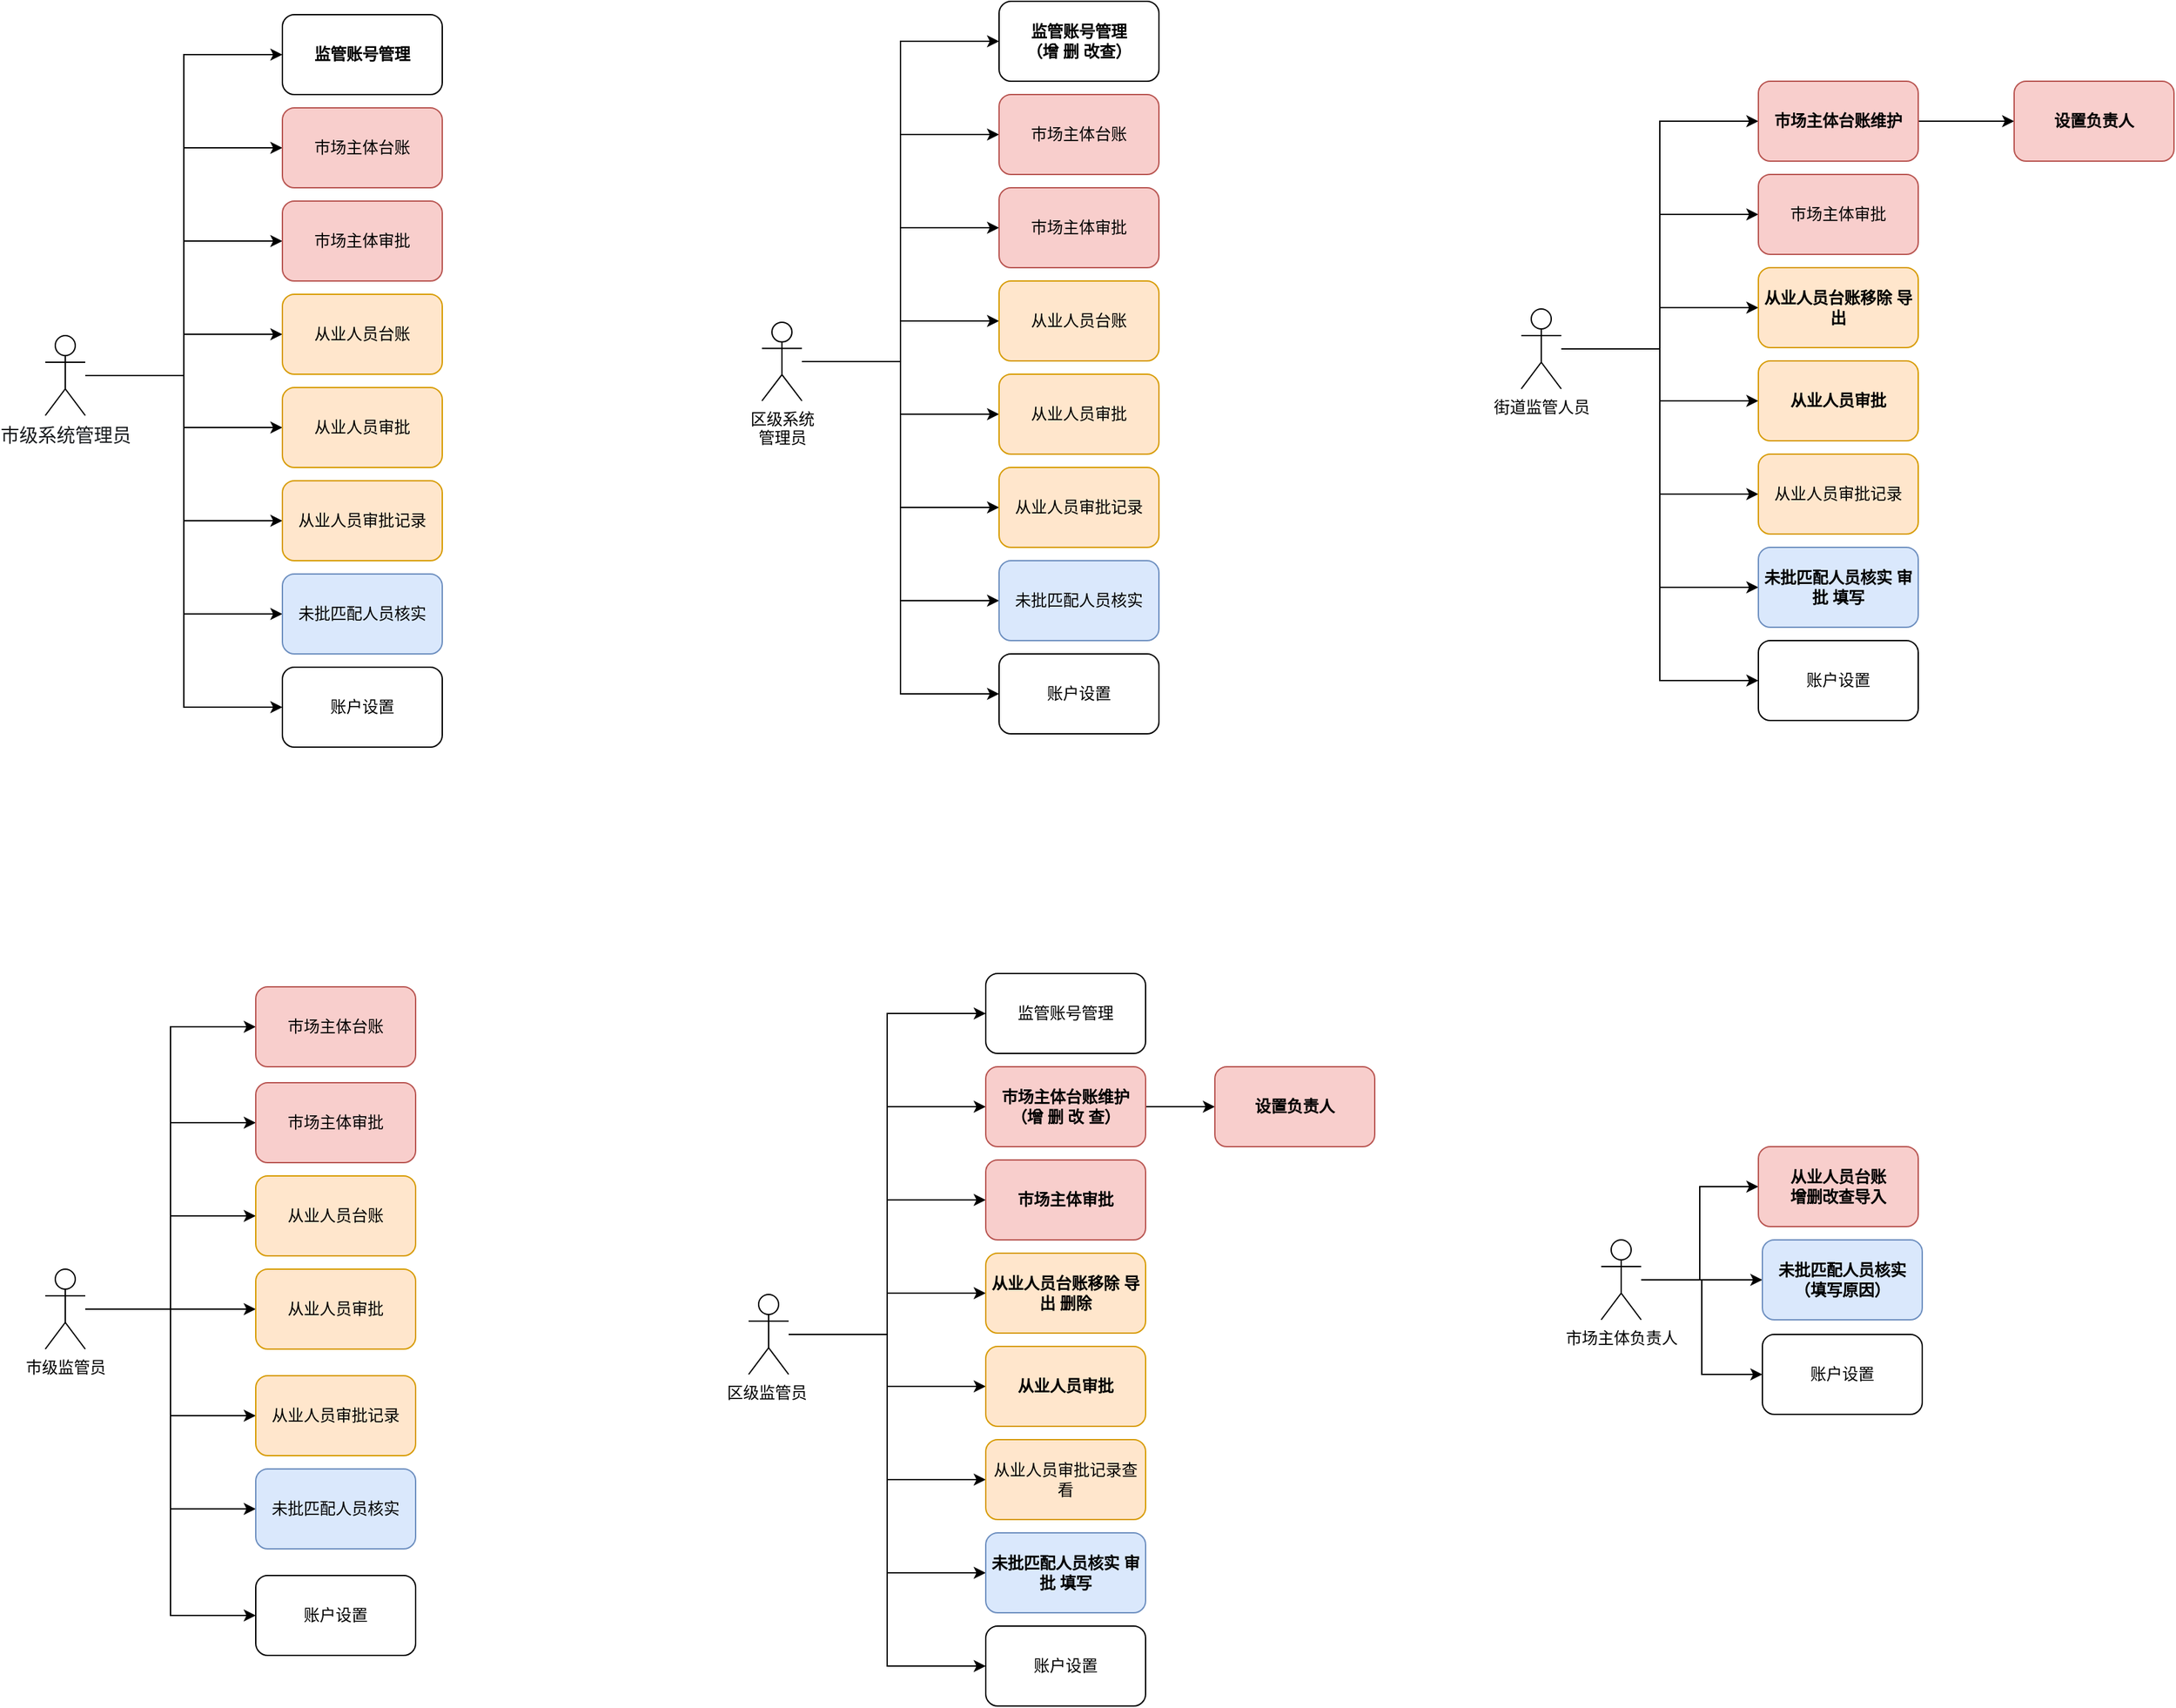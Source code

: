 <mxfile version="20.0.1" type="github" pages="5">
  <diagram name="usercase" id="929967ad-93f9-6ef4-fab6-5d389245f69c">
    <mxGraphModel dx="782" dy="468" grid="1" gridSize="10" guides="1" tooltips="1" connect="1" arrows="1" fold="1" page="1" pageScale="1.5" pageWidth="1169" pageHeight="826" background="none" math="0" shadow="0">
      <root>
        <mxCell id="0" style=";html=1;" />
        <mxCell id="1" style=";html=1;" parent="0" />
        <mxCell id="vyGp0rYkFW62pnobgvGK-15" style="edgeStyle=orthogonalEdgeStyle;rounded=0;orthogonalLoop=1;jettySize=auto;html=1;entryX=0;entryY=0.5;entryDx=0;entryDy=0;" parent="1" source="vyGp0rYkFW62pnobgvGK-18" target="vyGp0rYkFW62pnobgvGK-19" edge="1">
          <mxGeometry relative="1" as="geometry" />
        </mxCell>
        <mxCell id="vyGp0rYkFW62pnobgvGK-16" style="edgeStyle=orthogonalEdgeStyle;rounded=0;orthogonalLoop=1;jettySize=auto;html=1;entryX=0;entryY=0.5;entryDx=0;entryDy=0;" parent="1" source="vyGp0rYkFW62pnobgvGK-18" target="vyGp0rYkFW62pnobgvGK-20" edge="1">
          <mxGeometry relative="1" as="geometry" />
        </mxCell>
        <mxCell id="vyGp0rYkFW62pnobgvGK-17" style="edgeStyle=orthogonalEdgeStyle;rounded=0;orthogonalLoop=1;jettySize=auto;html=1;entryX=0;entryY=0.5;entryDx=0;entryDy=0;" parent="1" source="vyGp0rYkFW62pnobgvGK-18" target="vyGp0rYkFW62pnobgvGK-21" edge="1">
          <mxGeometry relative="1" as="geometry" />
        </mxCell>
        <mxCell id="vyGp0rYkFW62pnobgvGK-26" style="edgeStyle=orthogonalEdgeStyle;rounded=0;orthogonalLoop=1;jettySize=auto;html=1;entryX=0;entryY=0.5;entryDx=0;entryDy=0;" parent="1" source="vyGp0rYkFW62pnobgvGK-18" target="vyGp0rYkFW62pnobgvGK-22" edge="1">
          <mxGeometry relative="1" as="geometry" />
        </mxCell>
        <mxCell id="vyGp0rYkFW62pnobgvGK-27" style="edgeStyle=orthogonalEdgeStyle;rounded=0;orthogonalLoop=1;jettySize=auto;html=1;entryX=0;entryY=0.5;entryDx=0;entryDy=0;" parent="1" source="vyGp0rYkFW62pnobgvGK-18" target="vyGp0rYkFW62pnobgvGK-23" edge="1">
          <mxGeometry relative="1" as="geometry" />
        </mxCell>
        <mxCell id="vyGp0rYkFW62pnobgvGK-28" style="edgeStyle=orthogonalEdgeStyle;rounded=0;orthogonalLoop=1;jettySize=auto;html=1;entryX=0;entryY=0.5;entryDx=0;entryDy=0;" parent="1" source="vyGp0rYkFW62pnobgvGK-18" target="vyGp0rYkFW62pnobgvGK-24" edge="1">
          <mxGeometry relative="1" as="geometry" />
        </mxCell>
        <mxCell id="vyGp0rYkFW62pnobgvGK-29" style="edgeStyle=orthogonalEdgeStyle;rounded=0;orthogonalLoop=1;jettySize=auto;html=1;entryX=0;entryY=0.5;entryDx=0;entryDy=0;" parent="1" source="vyGp0rYkFW62pnobgvGK-18" target="vyGp0rYkFW62pnobgvGK-25" edge="1">
          <mxGeometry relative="1" as="geometry" />
        </mxCell>
        <mxCell id="vyGp0rYkFW62pnobgvGK-32" style="edgeStyle=orthogonalEdgeStyle;rounded=0;orthogonalLoop=1;jettySize=auto;html=1;entryX=0;entryY=0.5;entryDx=0;entryDy=0;" parent="1" source="vyGp0rYkFW62pnobgvGK-18" target="vyGp0rYkFW62pnobgvGK-30" edge="1">
          <mxGeometry relative="1" as="geometry" />
        </mxCell>
        <mxCell id="vyGp0rYkFW62pnobgvGK-18" value="&lt;span style=&quot;color: rgb(23, 26, 29); font-family: &amp;quot;Microsoft YaHei&amp;quot;, &amp;quot;Segoe UI&amp;quot;, system-ui, Roboto, &amp;quot;Droid Sans&amp;quot;, &amp;quot;Helvetica Neue&amp;quot;, sans-serif, Tahoma, &amp;quot;Segoe UI Symbol&amp;quot;, &amp;quot;Myanmar Text&amp;quot;, 微软雅黑; font-size: 14px; text-align: left; background-color: rgb(255, 255, 255);&quot;&gt;市级系统管理员&lt;/span&gt;" style="shape=umlActor;verticalLabelPosition=bottom;verticalAlign=top;html=1;outlineConnect=0;" parent="1" vertex="1">
          <mxGeometry x="102" y="481" width="30" height="60" as="geometry" />
        </mxCell>
        <mxCell id="vyGp0rYkFW62pnobgvGK-19" value="监管账号管理" style="rounded=1;whiteSpace=wrap;html=1;fontStyle=1" parent="1" vertex="1">
          <mxGeometry x="280" y="240" width="120" height="60" as="geometry" />
        </mxCell>
        <mxCell id="vyGp0rYkFW62pnobgvGK-20" value="市场主体台账" style="rounded=1;whiteSpace=wrap;html=1;fillColor=#f8cecc;strokeColor=#b85450;" parent="1" vertex="1">
          <mxGeometry x="280" y="310" width="120" height="60" as="geometry" />
        </mxCell>
        <mxCell id="vyGp0rYkFW62pnobgvGK-21" value="市场主体审批" style="rounded=1;whiteSpace=wrap;html=1;fillColor=#f8cecc;strokeColor=#b85450;" parent="1" vertex="1">
          <mxGeometry x="280" y="380" width="120" height="60" as="geometry" />
        </mxCell>
        <mxCell id="vyGp0rYkFW62pnobgvGK-22" value="从业人员台账" style="rounded=1;whiteSpace=wrap;html=1;fillColor=#ffe6cc;strokeColor=#d79b00;" parent="1" vertex="1">
          <mxGeometry x="280" y="450" width="120" height="60" as="geometry" />
        </mxCell>
        <mxCell id="vyGp0rYkFW62pnobgvGK-23" value="从业人员审批" style="rounded=1;whiteSpace=wrap;html=1;fillColor=#ffe6cc;strokeColor=#d79b00;" parent="1" vertex="1">
          <mxGeometry x="280" y="520" width="120" height="60" as="geometry" />
        </mxCell>
        <mxCell id="vyGp0rYkFW62pnobgvGK-24" value="从业人员审批记录" style="rounded=1;whiteSpace=wrap;html=1;fillColor=#ffe6cc;strokeColor=#d79b00;" parent="1" vertex="1">
          <mxGeometry x="280" y="590" width="120" height="60" as="geometry" />
        </mxCell>
        <mxCell id="vyGp0rYkFW62pnobgvGK-25" value="未批匹配人员核实" style="rounded=1;whiteSpace=wrap;html=1;fillColor=#dae8fc;strokeColor=#6c8ebf;" parent="1" vertex="1">
          <mxGeometry x="280" y="660" width="120" height="60" as="geometry" />
        </mxCell>
        <mxCell id="vyGp0rYkFW62pnobgvGK-30" value="账户设置" style="rounded=1;whiteSpace=wrap;html=1;" parent="1" vertex="1">
          <mxGeometry x="280" y="730" width="120" height="60" as="geometry" />
        </mxCell>
        <mxCell id="vyGp0rYkFW62pnobgvGK-41" style="edgeStyle=orthogonalEdgeStyle;rounded=0;orthogonalLoop=1;jettySize=auto;html=1;entryX=0;entryY=0.5;entryDx=0;entryDy=0;" parent="1" source="vyGp0rYkFW62pnobgvGK-48" target="vyGp0rYkFW62pnobgvGK-50" edge="1">
          <mxGeometry relative="1" as="geometry" />
        </mxCell>
        <mxCell id="vyGp0rYkFW62pnobgvGK-42" style="edgeStyle=orthogonalEdgeStyle;rounded=0;orthogonalLoop=1;jettySize=auto;html=1;entryX=0;entryY=0.5;entryDx=0;entryDy=0;" parent="1" source="vyGp0rYkFW62pnobgvGK-48" target="vyGp0rYkFW62pnobgvGK-51" edge="1">
          <mxGeometry relative="1" as="geometry" />
        </mxCell>
        <mxCell id="vyGp0rYkFW62pnobgvGK-43" style="edgeStyle=orthogonalEdgeStyle;rounded=0;orthogonalLoop=1;jettySize=auto;html=1;entryX=0;entryY=0.5;entryDx=0;entryDy=0;" parent="1" source="vyGp0rYkFW62pnobgvGK-48" target="vyGp0rYkFW62pnobgvGK-52" edge="1">
          <mxGeometry relative="1" as="geometry" />
        </mxCell>
        <mxCell id="vyGp0rYkFW62pnobgvGK-44" style="edgeStyle=orthogonalEdgeStyle;rounded=0;orthogonalLoop=1;jettySize=auto;html=1;entryX=0;entryY=0.5;entryDx=0;entryDy=0;" parent="1" source="vyGp0rYkFW62pnobgvGK-48" target="vyGp0rYkFW62pnobgvGK-53" edge="1">
          <mxGeometry relative="1" as="geometry" />
        </mxCell>
        <mxCell id="vyGp0rYkFW62pnobgvGK-45" style="edgeStyle=orthogonalEdgeStyle;rounded=0;orthogonalLoop=1;jettySize=auto;html=1;entryX=0;entryY=0.5;entryDx=0;entryDy=0;" parent="1" source="vyGp0rYkFW62pnobgvGK-48" target="vyGp0rYkFW62pnobgvGK-54" edge="1">
          <mxGeometry relative="1" as="geometry" />
        </mxCell>
        <mxCell id="vyGp0rYkFW62pnobgvGK-46" style="edgeStyle=orthogonalEdgeStyle;rounded=0;orthogonalLoop=1;jettySize=auto;html=1;entryX=0;entryY=0.5;entryDx=0;entryDy=0;" parent="1" source="vyGp0rYkFW62pnobgvGK-48" target="vyGp0rYkFW62pnobgvGK-55" edge="1">
          <mxGeometry relative="1" as="geometry" />
        </mxCell>
        <mxCell id="vyGp0rYkFW62pnobgvGK-47" style="edgeStyle=orthogonalEdgeStyle;rounded=0;orthogonalLoop=1;jettySize=auto;html=1;entryX=0;entryY=0.5;entryDx=0;entryDy=0;" parent="1" source="vyGp0rYkFW62pnobgvGK-48" target="vyGp0rYkFW62pnobgvGK-56" edge="1">
          <mxGeometry relative="1" as="geometry" />
        </mxCell>
        <mxCell id="vyGp0rYkFW62pnobgvGK-48" value="市级监管员" style="shape=umlActor;verticalLabelPosition=bottom;verticalAlign=top;html=1;outlineConnect=0;" parent="1" vertex="1">
          <mxGeometry x="102" y="1182" width="30" height="60" as="geometry" />
        </mxCell>
        <mxCell id="vyGp0rYkFW62pnobgvGK-50" value="市场主体台账" style="rounded=1;whiteSpace=wrap;html=1;fillColor=#f8cecc;strokeColor=#b85450;" parent="1" vertex="1">
          <mxGeometry x="260" y="970" width="120" height="60" as="geometry" />
        </mxCell>
        <mxCell id="vyGp0rYkFW62pnobgvGK-51" value="市场主体审批" style="rounded=1;whiteSpace=wrap;html=1;fillColor=#f8cecc;strokeColor=#b85450;" parent="1" vertex="1">
          <mxGeometry x="260" y="1042" width="120" height="60" as="geometry" />
        </mxCell>
        <mxCell id="vyGp0rYkFW62pnobgvGK-52" value="从业人员台账" style="rounded=1;whiteSpace=wrap;html=1;fillColor=#ffe6cc;strokeColor=#d79b00;" parent="1" vertex="1">
          <mxGeometry x="260" y="1112" width="120" height="60" as="geometry" />
        </mxCell>
        <mxCell id="vyGp0rYkFW62pnobgvGK-53" value="从业人员审批" style="rounded=1;whiteSpace=wrap;html=1;fillColor=#ffe6cc;strokeColor=#d79b00;" parent="1" vertex="1">
          <mxGeometry x="260" y="1182" width="120" height="60" as="geometry" />
        </mxCell>
        <mxCell id="vyGp0rYkFW62pnobgvGK-54" value="从业人员审批记录" style="rounded=1;whiteSpace=wrap;html=1;fillColor=#ffe6cc;strokeColor=#d79b00;" parent="1" vertex="1">
          <mxGeometry x="260" y="1262" width="120" height="60" as="geometry" />
        </mxCell>
        <mxCell id="vyGp0rYkFW62pnobgvGK-55" value="未批匹配人员核实" style="rounded=1;whiteSpace=wrap;html=1;fillColor=#dae8fc;strokeColor=#6c8ebf;" parent="1" vertex="1">
          <mxGeometry x="260" y="1332" width="120" height="60" as="geometry" />
        </mxCell>
        <mxCell id="vyGp0rYkFW62pnobgvGK-56" value="账户设置" style="rounded=1;whiteSpace=wrap;html=1;" parent="1" vertex="1">
          <mxGeometry x="260" y="1412" width="120" height="60" as="geometry" />
        </mxCell>
        <mxCell id="vyGp0rYkFW62pnobgvGK-59" style="edgeStyle=orthogonalEdgeStyle;rounded=0;orthogonalLoop=1;jettySize=auto;html=1;entryX=0;entryY=0.5;entryDx=0;entryDy=0;" parent="1" source="vyGp0rYkFW62pnobgvGK-67" target="vyGp0rYkFW62pnobgvGK-68" edge="1">
          <mxGeometry relative="1" as="geometry" />
        </mxCell>
        <mxCell id="vyGp0rYkFW62pnobgvGK-60" style="edgeStyle=orthogonalEdgeStyle;rounded=0;orthogonalLoop=1;jettySize=auto;html=1;entryX=0;entryY=0.5;entryDx=0;entryDy=0;" parent="1" source="vyGp0rYkFW62pnobgvGK-67" target="vyGp0rYkFW62pnobgvGK-69" edge="1">
          <mxGeometry relative="1" as="geometry" />
        </mxCell>
        <mxCell id="vyGp0rYkFW62pnobgvGK-61" style="edgeStyle=orthogonalEdgeStyle;rounded=0;orthogonalLoop=1;jettySize=auto;html=1;entryX=0;entryY=0.5;entryDx=0;entryDy=0;" parent="1" source="vyGp0rYkFW62pnobgvGK-67" target="vyGp0rYkFW62pnobgvGK-70" edge="1">
          <mxGeometry relative="1" as="geometry" />
        </mxCell>
        <mxCell id="vyGp0rYkFW62pnobgvGK-62" style="edgeStyle=orthogonalEdgeStyle;rounded=0;orthogonalLoop=1;jettySize=auto;html=1;entryX=0;entryY=0.5;entryDx=0;entryDy=0;" parent="1" source="vyGp0rYkFW62pnobgvGK-67" target="vyGp0rYkFW62pnobgvGK-71" edge="1">
          <mxGeometry relative="1" as="geometry" />
        </mxCell>
        <mxCell id="vyGp0rYkFW62pnobgvGK-63" style="edgeStyle=orthogonalEdgeStyle;rounded=0;orthogonalLoop=1;jettySize=auto;html=1;entryX=0;entryY=0.5;entryDx=0;entryDy=0;" parent="1" source="vyGp0rYkFW62pnobgvGK-67" target="vyGp0rYkFW62pnobgvGK-72" edge="1">
          <mxGeometry relative="1" as="geometry" />
        </mxCell>
        <mxCell id="vyGp0rYkFW62pnobgvGK-64" style="edgeStyle=orthogonalEdgeStyle;rounded=0;orthogonalLoop=1;jettySize=auto;html=1;entryX=0;entryY=0.5;entryDx=0;entryDy=0;" parent="1" source="vyGp0rYkFW62pnobgvGK-67" target="vyGp0rYkFW62pnobgvGK-73" edge="1">
          <mxGeometry relative="1" as="geometry" />
        </mxCell>
        <mxCell id="vyGp0rYkFW62pnobgvGK-65" style="edgeStyle=orthogonalEdgeStyle;rounded=0;orthogonalLoop=1;jettySize=auto;html=1;entryX=0;entryY=0.5;entryDx=0;entryDy=0;" parent="1" source="vyGp0rYkFW62pnobgvGK-67" target="vyGp0rYkFW62pnobgvGK-74" edge="1">
          <mxGeometry relative="1" as="geometry" />
        </mxCell>
        <mxCell id="vyGp0rYkFW62pnobgvGK-66" style="edgeStyle=orthogonalEdgeStyle;rounded=0;orthogonalLoop=1;jettySize=auto;html=1;entryX=0;entryY=0.5;entryDx=0;entryDy=0;" parent="1" source="vyGp0rYkFW62pnobgvGK-67" target="vyGp0rYkFW62pnobgvGK-75" edge="1">
          <mxGeometry relative="1" as="geometry" />
        </mxCell>
        <mxCell id="vyGp0rYkFW62pnobgvGK-67" value="区级系统&lt;br&gt;管理员" style="shape=umlActor;verticalLabelPosition=bottom;verticalAlign=top;html=1;outlineConnect=0;" parent="1" vertex="1">
          <mxGeometry x="640" y="471" width="30" height="59" as="geometry" />
        </mxCell>
        <mxCell id="vyGp0rYkFW62pnobgvGK-68" value="监管账号管理&lt;br&gt;（增 删 改查）" style="rounded=1;whiteSpace=wrap;html=1;fontStyle=1" parent="1" vertex="1">
          <mxGeometry x="818" y="230" width="120" height="60" as="geometry" />
        </mxCell>
        <mxCell id="vyGp0rYkFW62pnobgvGK-69" value="市场主体台账" style="rounded=1;whiteSpace=wrap;html=1;fillColor=#f8cecc;strokeColor=#b85450;" parent="1" vertex="1">
          <mxGeometry x="818" y="300" width="120" height="60" as="geometry" />
        </mxCell>
        <mxCell id="vyGp0rYkFW62pnobgvGK-70" value="市场主体审批" style="rounded=1;whiteSpace=wrap;html=1;fillColor=#f8cecc;strokeColor=#b85450;" parent="1" vertex="1">
          <mxGeometry x="818" y="370" width="120" height="60" as="geometry" />
        </mxCell>
        <mxCell id="vyGp0rYkFW62pnobgvGK-71" value="从业人员台账" style="rounded=1;whiteSpace=wrap;html=1;fillColor=#ffe6cc;strokeColor=#d79b00;" parent="1" vertex="1">
          <mxGeometry x="818" y="440" width="120" height="60" as="geometry" />
        </mxCell>
        <mxCell id="vyGp0rYkFW62pnobgvGK-72" value="从业人员审批" style="rounded=1;whiteSpace=wrap;html=1;fillColor=#ffe6cc;strokeColor=#d79b00;" parent="1" vertex="1">
          <mxGeometry x="818" y="510" width="120" height="60" as="geometry" />
        </mxCell>
        <mxCell id="vyGp0rYkFW62pnobgvGK-73" value="从业人员审批记录" style="rounded=1;whiteSpace=wrap;html=1;fillColor=#ffe6cc;strokeColor=#d79b00;" parent="1" vertex="1">
          <mxGeometry x="818" y="580" width="120" height="60" as="geometry" />
        </mxCell>
        <mxCell id="vyGp0rYkFW62pnobgvGK-74" value="未批匹配人员核实" style="rounded=1;whiteSpace=wrap;html=1;fillColor=#dae8fc;strokeColor=#6c8ebf;" parent="1" vertex="1">
          <mxGeometry x="818" y="650" width="120" height="60" as="geometry" />
        </mxCell>
        <mxCell id="vyGp0rYkFW62pnobgvGK-75" value="账户设置" style="rounded=1;whiteSpace=wrap;html=1;" parent="1" vertex="1">
          <mxGeometry x="818" y="720" width="120" height="60" as="geometry" />
        </mxCell>
        <mxCell id="vyGp0rYkFW62pnobgvGK-76" style="edgeStyle=orthogonalEdgeStyle;rounded=0;orthogonalLoop=1;jettySize=auto;html=1;entryX=0;entryY=0.5;entryDx=0;entryDy=0;" parent="1" source="vyGp0rYkFW62pnobgvGK-84" target="vyGp0rYkFW62pnobgvGK-85" edge="1">
          <mxGeometry relative="1" as="geometry" />
        </mxCell>
        <mxCell id="vyGp0rYkFW62pnobgvGK-77" style="edgeStyle=orthogonalEdgeStyle;rounded=0;orthogonalLoop=1;jettySize=auto;html=1;entryX=0;entryY=0.5;entryDx=0;entryDy=0;" parent="1" source="vyGp0rYkFW62pnobgvGK-84" target="vyGp0rYkFW62pnobgvGK-86" edge="1">
          <mxGeometry relative="1" as="geometry" />
        </mxCell>
        <mxCell id="vyGp0rYkFW62pnobgvGK-78" style="edgeStyle=orthogonalEdgeStyle;rounded=0;orthogonalLoop=1;jettySize=auto;html=1;entryX=0;entryY=0.5;entryDx=0;entryDy=0;" parent="1" source="vyGp0rYkFW62pnobgvGK-84" target="vyGp0rYkFW62pnobgvGK-87" edge="1">
          <mxGeometry relative="1" as="geometry" />
        </mxCell>
        <mxCell id="vyGp0rYkFW62pnobgvGK-79" style="edgeStyle=orthogonalEdgeStyle;rounded=0;orthogonalLoop=1;jettySize=auto;html=1;entryX=0;entryY=0.5;entryDx=0;entryDy=0;" parent="1" source="vyGp0rYkFW62pnobgvGK-84" target="vyGp0rYkFW62pnobgvGK-88" edge="1">
          <mxGeometry relative="1" as="geometry" />
        </mxCell>
        <mxCell id="vyGp0rYkFW62pnobgvGK-80" style="edgeStyle=orthogonalEdgeStyle;rounded=0;orthogonalLoop=1;jettySize=auto;html=1;entryX=0;entryY=0.5;entryDx=0;entryDy=0;" parent="1" source="vyGp0rYkFW62pnobgvGK-84" target="vyGp0rYkFW62pnobgvGK-89" edge="1">
          <mxGeometry relative="1" as="geometry" />
        </mxCell>
        <mxCell id="vyGp0rYkFW62pnobgvGK-81" style="edgeStyle=orthogonalEdgeStyle;rounded=0;orthogonalLoop=1;jettySize=auto;html=1;entryX=0;entryY=0.5;entryDx=0;entryDy=0;" parent="1" source="vyGp0rYkFW62pnobgvGK-84" target="vyGp0rYkFW62pnobgvGK-90" edge="1">
          <mxGeometry relative="1" as="geometry" />
        </mxCell>
        <mxCell id="vyGp0rYkFW62pnobgvGK-82" style="edgeStyle=orthogonalEdgeStyle;rounded=0;orthogonalLoop=1;jettySize=auto;html=1;entryX=0;entryY=0.5;entryDx=0;entryDy=0;" parent="1" source="vyGp0rYkFW62pnobgvGK-84" target="vyGp0rYkFW62pnobgvGK-91" edge="1">
          <mxGeometry relative="1" as="geometry" />
        </mxCell>
        <mxCell id="vyGp0rYkFW62pnobgvGK-83" style="edgeStyle=orthogonalEdgeStyle;rounded=0;orthogonalLoop=1;jettySize=auto;html=1;entryX=0;entryY=0.5;entryDx=0;entryDy=0;" parent="1" source="vyGp0rYkFW62pnobgvGK-84" target="vyGp0rYkFW62pnobgvGK-92" edge="1">
          <mxGeometry relative="1" as="geometry" />
        </mxCell>
        <mxCell id="vyGp0rYkFW62pnobgvGK-84" value="区级监管员&amp;nbsp;" style="shape=umlActor;verticalLabelPosition=bottom;verticalAlign=top;html=1;outlineConnect=0;" parent="1" vertex="1">
          <mxGeometry x="630" y="1201" width="30" height="60" as="geometry" />
        </mxCell>
        <mxCell id="vyGp0rYkFW62pnobgvGK-85" value="监管账号管理" style="rounded=1;whiteSpace=wrap;html=1;" parent="1" vertex="1">
          <mxGeometry x="808" y="960" width="120" height="60" as="geometry" />
        </mxCell>
        <mxCell id="vyGp0rYkFW62pnobgvGK-113" style="edgeStyle=orthogonalEdgeStyle;rounded=0;orthogonalLoop=1;jettySize=auto;html=1;entryX=0;entryY=0.5;entryDx=0;entryDy=0;" parent="1" source="vyGp0rYkFW62pnobgvGK-86" target="vyGp0rYkFW62pnobgvGK-112" edge="1">
          <mxGeometry relative="1" as="geometry" />
        </mxCell>
        <mxCell id="vyGp0rYkFW62pnobgvGK-86" value="市场主体台账维护（增 删 改 查）" style="rounded=1;whiteSpace=wrap;html=1;fillColor=#f8cecc;strokeColor=#b85450;fontStyle=1" parent="1" vertex="1">
          <mxGeometry x="808" y="1030" width="120" height="60" as="geometry" />
        </mxCell>
        <mxCell id="vyGp0rYkFW62pnobgvGK-87" value="市场主体审批" style="rounded=1;whiteSpace=wrap;html=1;fillColor=#f8cecc;strokeColor=#b85450;fontStyle=1" parent="1" vertex="1">
          <mxGeometry x="808" y="1100" width="120" height="60" as="geometry" />
        </mxCell>
        <mxCell id="vyGp0rYkFW62pnobgvGK-88" value="从业人员台账移除 导出 删除" style="rounded=1;whiteSpace=wrap;html=1;fillColor=#ffe6cc;strokeColor=#d79b00;fontStyle=1" parent="1" vertex="1">
          <mxGeometry x="808" y="1170" width="120" height="60" as="geometry" />
        </mxCell>
        <mxCell id="vyGp0rYkFW62pnobgvGK-89" value="从业人员审批" style="rounded=1;whiteSpace=wrap;html=1;fillColor=#ffe6cc;strokeColor=#d79b00;fontStyle=1" parent="1" vertex="1">
          <mxGeometry x="808" y="1240" width="120" height="60" as="geometry" />
        </mxCell>
        <mxCell id="vyGp0rYkFW62pnobgvGK-90" value="从业人员审批记录查看" style="rounded=1;whiteSpace=wrap;html=1;fillColor=#ffe6cc;strokeColor=#d79b00;fontStyle=0" parent="1" vertex="1">
          <mxGeometry x="808" y="1310" width="120" height="60" as="geometry" />
        </mxCell>
        <mxCell id="vyGp0rYkFW62pnobgvGK-91" value="未批匹配人员核实 审批 填写" style="rounded=1;whiteSpace=wrap;html=1;fillColor=#dae8fc;strokeColor=#6c8ebf;fontStyle=1" parent="1" vertex="1">
          <mxGeometry x="808" y="1380" width="120" height="60" as="geometry" />
        </mxCell>
        <mxCell id="vyGp0rYkFW62pnobgvGK-92" value="账户设置" style="rounded=1;whiteSpace=wrap;html=1;" parent="1" vertex="1">
          <mxGeometry x="808" y="1450" width="120" height="60" as="geometry" />
        </mxCell>
        <mxCell id="vyGp0rYkFW62pnobgvGK-96" style="edgeStyle=orthogonalEdgeStyle;rounded=0;orthogonalLoop=1;jettySize=auto;html=1;entryX=0;entryY=0.5;entryDx=0;entryDy=0;" parent="1" source="vyGp0rYkFW62pnobgvGK-103" target="vyGp0rYkFW62pnobgvGK-105" edge="1">
          <mxGeometry relative="1" as="geometry" />
        </mxCell>
        <mxCell id="vyGp0rYkFW62pnobgvGK-97" style="edgeStyle=orthogonalEdgeStyle;rounded=0;orthogonalLoop=1;jettySize=auto;html=1;entryX=0;entryY=0.5;entryDx=0;entryDy=0;" parent="1" source="vyGp0rYkFW62pnobgvGK-103" target="vyGp0rYkFW62pnobgvGK-106" edge="1">
          <mxGeometry relative="1" as="geometry" />
        </mxCell>
        <mxCell id="vyGp0rYkFW62pnobgvGK-98" style="edgeStyle=orthogonalEdgeStyle;rounded=0;orthogonalLoop=1;jettySize=auto;html=1;entryX=0;entryY=0.5;entryDx=0;entryDy=0;" parent="1" source="vyGp0rYkFW62pnobgvGK-103" target="vyGp0rYkFW62pnobgvGK-107" edge="1">
          <mxGeometry relative="1" as="geometry" />
        </mxCell>
        <mxCell id="vyGp0rYkFW62pnobgvGK-99" style="edgeStyle=orthogonalEdgeStyle;rounded=0;orthogonalLoop=1;jettySize=auto;html=1;entryX=0;entryY=0.5;entryDx=0;entryDy=0;" parent="1" source="vyGp0rYkFW62pnobgvGK-103" target="vyGp0rYkFW62pnobgvGK-108" edge="1">
          <mxGeometry relative="1" as="geometry" />
        </mxCell>
        <mxCell id="vyGp0rYkFW62pnobgvGK-100" style="edgeStyle=orthogonalEdgeStyle;rounded=0;orthogonalLoop=1;jettySize=auto;html=1;entryX=0;entryY=0.5;entryDx=0;entryDy=0;" parent="1" source="vyGp0rYkFW62pnobgvGK-103" target="vyGp0rYkFW62pnobgvGK-109" edge="1">
          <mxGeometry relative="1" as="geometry" />
        </mxCell>
        <mxCell id="vyGp0rYkFW62pnobgvGK-101" style="edgeStyle=orthogonalEdgeStyle;rounded=0;orthogonalLoop=1;jettySize=auto;html=1;entryX=0;entryY=0.5;entryDx=0;entryDy=0;" parent="1" source="vyGp0rYkFW62pnobgvGK-103" target="vyGp0rYkFW62pnobgvGK-110" edge="1">
          <mxGeometry relative="1" as="geometry" />
        </mxCell>
        <mxCell id="vyGp0rYkFW62pnobgvGK-102" style="edgeStyle=orthogonalEdgeStyle;rounded=0;orthogonalLoop=1;jettySize=auto;html=1;entryX=0;entryY=0.5;entryDx=0;entryDy=0;" parent="1" source="vyGp0rYkFW62pnobgvGK-103" target="vyGp0rYkFW62pnobgvGK-111" edge="1">
          <mxGeometry relative="1" as="geometry" />
        </mxCell>
        <mxCell id="vyGp0rYkFW62pnobgvGK-103" value="街道监管人员" style="shape=umlActor;verticalLabelPosition=bottom;verticalAlign=top;html=1;outlineConnect=0;" parent="1" vertex="1">
          <mxGeometry x="1210" y="461" width="30" height="60" as="geometry" />
        </mxCell>
        <mxCell id="vyGp0rYkFW62pnobgvGK-115" style="edgeStyle=orthogonalEdgeStyle;rounded=0;orthogonalLoop=1;jettySize=auto;html=1;entryX=0;entryY=0.5;entryDx=0;entryDy=0;" parent="1" source="vyGp0rYkFW62pnobgvGK-105" target="vyGp0rYkFW62pnobgvGK-114" edge="1">
          <mxGeometry relative="1" as="geometry" />
        </mxCell>
        <mxCell id="vyGp0rYkFW62pnobgvGK-105" value="&lt;span style=&quot;font-weight: 700;&quot;&gt;市场主体台账维护&lt;/span&gt;" style="rounded=1;whiteSpace=wrap;html=1;fillColor=#f8cecc;strokeColor=#b85450;" parent="1" vertex="1">
          <mxGeometry x="1388" y="290" width="120" height="60" as="geometry" />
        </mxCell>
        <mxCell id="vyGp0rYkFW62pnobgvGK-106" value="市场主体审批" style="rounded=1;whiteSpace=wrap;html=1;fillColor=#f8cecc;strokeColor=#b85450;" parent="1" vertex="1">
          <mxGeometry x="1388" y="360" width="120" height="60" as="geometry" />
        </mxCell>
        <mxCell id="vyGp0rYkFW62pnobgvGK-107" value="&lt;span style=&quot;font-weight: 700;&quot;&gt;从业人员台账移除 导出&lt;/span&gt;" style="rounded=1;whiteSpace=wrap;html=1;fillColor=#ffe6cc;strokeColor=#d79b00;" parent="1" vertex="1">
          <mxGeometry x="1388" y="430" width="120" height="60" as="geometry" />
        </mxCell>
        <mxCell id="vyGp0rYkFW62pnobgvGK-108" value="&lt;span style=&quot;font-weight: 700;&quot;&gt;从业人员审批&lt;/span&gt;" style="rounded=1;whiteSpace=wrap;html=1;fillColor=#ffe6cc;strokeColor=#d79b00;" parent="1" vertex="1">
          <mxGeometry x="1388" y="500" width="120" height="60" as="geometry" />
        </mxCell>
        <mxCell id="vyGp0rYkFW62pnobgvGK-109" value="从业人员审批记录" style="rounded=1;whiteSpace=wrap;html=1;fillColor=#ffe6cc;strokeColor=#d79b00;" parent="1" vertex="1">
          <mxGeometry x="1388" y="570" width="120" height="60" as="geometry" />
        </mxCell>
        <mxCell id="vyGp0rYkFW62pnobgvGK-110" value="&lt;span style=&quot;font-weight: 700;&quot;&gt;未批匹配人员核实 审批 填写&lt;/span&gt;" style="rounded=1;whiteSpace=wrap;html=1;fillColor=#dae8fc;strokeColor=#6c8ebf;" parent="1" vertex="1">
          <mxGeometry x="1388" y="640" width="120" height="60" as="geometry" />
        </mxCell>
        <mxCell id="vyGp0rYkFW62pnobgvGK-111" value="账户设置" style="rounded=1;whiteSpace=wrap;html=1;" parent="1" vertex="1">
          <mxGeometry x="1388" y="710" width="120" height="60" as="geometry" />
        </mxCell>
        <mxCell id="vyGp0rYkFW62pnobgvGK-112" value="设置负责人" style="rounded=1;whiteSpace=wrap;html=1;fillColor=#f8cecc;strokeColor=#b85450;fontStyle=1" parent="1" vertex="1">
          <mxGeometry x="980" y="1030" width="120" height="60" as="geometry" />
        </mxCell>
        <mxCell id="vyGp0rYkFW62pnobgvGK-114" value="设置负责人" style="rounded=1;whiteSpace=wrap;html=1;fillColor=#f8cecc;strokeColor=#b85450;fontStyle=1" parent="1" vertex="1">
          <mxGeometry x="1580" y="290" width="120" height="60" as="geometry" />
        </mxCell>
        <mxCell id="vyGp0rYkFW62pnobgvGK-117" style="edgeStyle=orthogonalEdgeStyle;rounded=0;orthogonalLoop=1;jettySize=auto;html=1;entryX=0;entryY=0.5;entryDx=0;entryDy=0;" parent="1" source="vyGp0rYkFW62pnobgvGK-124" target="vyGp0rYkFW62pnobgvGK-127" edge="1">
          <mxGeometry relative="1" as="geometry" />
        </mxCell>
        <mxCell id="vyGp0rYkFW62pnobgvGK-122" style="edgeStyle=orthogonalEdgeStyle;rounded=0;orthogonalLoop=1;jettySize=auto;html=1;entryX=0;entryY=0.5;entryDx=0;entryDy=0;" parent="1" source="vyGp0rYkFW62pnobgvGK-124" target="vyGp0rYkFW62pnobgvGK-132" edge="1">
          <mxGeometry relative="1" as="geometry" />
        </mxCell>
        <mxCell id="vyGp0rYkFW62pnobgvGK-123" style="edgeStyle=orthogonalEdgeStyle;rounded=0;orthogonalLoop=1;jettySize=auto;html=1;entryX=0;entryY=0.5;entryDx=0;entryDy=0;" parent="1" source="vyGp0rYkFW62pnobgvGK-124" target="vyGp0rYkFW62pnobgvGK-133" edge="1">
          <mxGeometry relative="1" as="geometry" />
        </mxCell>
        <mxCell id="vyGp0rYkFW62pnobgvGK-124" value="&lt;span lang=&quot;zh-CN&quot;&gt;市场主体负责人&lt;/span&gt;&lt;span lang=&quot;en-US&quot;&gt;&lt;/span&gt;" style="shape=umlActor;verticalLabelPosition=bottom;verticalAlign=top;html=1;outlineConnect=0;" parent="1" vertex="1">
          <mxGeometry x="1270" y="1160" width="30" height="60" as="geometry" />
        </mxCell>
        <mxCell id="vyGp0rYkFW62pnobgvGK-127" value="从业人员台账&lt;br&gt;增删改查导入" style="rounded=1;whiteSpace=wrap;html=1;fillColor=#f8cecc;strokeColor=#b85450;fontStyle=1" parent="1" vertex="1">
          <mxGeometry x="1388" y="1090" width="120" height="60" as="geometry" />
        </mxCell>
        <mxCell id="vyGp0rYkFW62pnobgvGK-132" value="未批匹配人员核实 （填写原因）" style="rounded=1;whiteSpace=wrap;html=1;fillColor=#dae8fc;strokeColor=#6c8ebf;fontStyle=1" parent="1" vertex="1">
          <mxGeometry x="1391" y="1160" width="120" height="60" as="geometry" />
        </mxCell>
        <mxCell id="vyGp0rYkFW62pnobgvGK-133" value="账户设置" style="rounded=1;whiteSpace=wrap;html=1;" parent="1" vertex="1">
          <mxGeometry x="1391" y="1231" width="120" height="60" as="geometry" />
        </mxCell>
      </root>
    </mxGraphModel>
  </diagram>
  <diagram id="-89mx1hdOQiJRZRCPFf5" name="deployment">
    <mxGraphModel dx="782" dy="468" grid="1" gridSize="10" guides="1" tooltips="1" connect="1" arrows="1" fold="1" page="1" pageScale="1" pageWidth="827" pageHeight="1169" math="0" shadow="0">
      <root>
        <mxCell id="0" />
        <mxCell id="1" parent="0" />
        <mxCell id="MBMcZO8YW9v6xFtUoxYZ-69" value="" style="rounded=1;whiteSpace=wrap;html=1;fillColor=#d5e8d4;strokeColor=#82b366;" parent="1" vertex="1">
          <mxGeometry x="479" y="1130" width="341" height="140" as="geometry" />
        </mxCell>
        <mxCell id="MBMcZO8YW9v6xFtUoxYZ-68" value="" style="rounded=1;whiteSpace=wrap;html=1;fillColor=#f8cecc;strokeColor=#b85450;" parent="1" vertex="1">
          <mxGeometry x="90" y="956" width="370" height="290" as="geometry" />
        </mxCell>
        <mxCell id="MBMcZO8YW9v6xFtUoxYZ-13" value="" style="rounded=0;whiteSpace=wrap;html=1;fillColor=#C9D6E8;" parent="1" vertex="1">
          <mxGeometry x="547" y="524.5" width="381" height="105.5" as="geometry" />
        </mxCell>
        <mxCell id="MBMcZO8YW9v6xFtUoxYZ-10" value="" style="rounded=0;whiteSpace=wrap;html=1;fillColor=#C9D6E8;" parent="1" vertex="1">
          <mxGeometry x="230" y="527" width="295" height="98" as="geometry" />
        </mxCell>
        <mxCell id="MBMcZO8YW9v6xFtUoxYZ-28" style="edgeStyle=orthogonalEdgeStyle;rounded=0;orthogonalLoop=1;jettySize=auto;html=1;" parent="1" source="MBMcZO8YW9v6xFtUoxYZ-8" target="MBMcZO8YW9v6xFtUoxYZ-10" edge="1">
          <mxGeometry relative="1" as="geometry" />
        </mxCell>
        <mxCell id="MBMcZO8YW9v6xFtUoxYZ-29" style="edgeStyle=orthogonalEdgeStyle;rounded=0;orthogonalLoop=1;jettySize=auto;html=1;" parent="1" source="MBMcZO8YW9v6xFtUoxYZ-8" target="MBMcZO8YW9v6xFtUoxYZ-13" edge="1">
          <mxGeometry relative="1" as="geometry" />
        </mxCell>
        <mxCell id="MBMcZO8YW9v6xFtUoxYZ-8" value="" style="rounded=0;whiteSpace=wrap;html=1;fillColor=#C9D6E8;" parent="1" vertex="1">
          <mxGeometry x="238" y="390" width="680" height="100" as="geometry" />
        </mxCell>
        <mxCell id="MBMcZO8YW9v6xFtUoxYZ-1" value="Tomcat Server 1&amp;nbsp;" style="rounded=1;whiteSpace=wrap;html=1;fillColor=#C9D6E8;verticalAlign=middle;" parent="1" vertex="1">
          <mxGeometry x="342" y="447.5" width="100" height="30" as="geometry" />
        </mxCell>
        <mxCell id="MBMcZO8YW9v6xFtUoxYZ-2" value="Tomcat Server 2&amp;nbsp;" style="rounded=1;whiteSpace=wrap;html=1;fillColor=#C9D6E8;verticalAlign=middle;" parent="1" vertex="1">
          <mxGeometry x="528" y="447.5" width="100" height="30" as="geometry" />
        </mxCell>
        <mxCell id="MBMcZO8YW9v6xFtUoxYZ-6" style="edgeStyle=orthogonalEdgeStyle;rounded=0;orthogonalLoop=1;jettySize=auto;html=1;entryX=0;entryY=0.5;entryDx=0;entryDy=0;entryPerimeter=0;" parent="1" source="MBMcZO8YW9v6xFtUoxYZ-4" target="MBMcZO8YW9v6xFtUoxYZ-5" edge="1">
          <mxGeometry relative="1" as="geometry" />
        </mxCell>
        <mxCell id="MBMcZO8YW9v6xFtUoxYZ-4" value="Mysql master" style="strokeWidth=2;html=1;shape=mxgraph.flowchart.database;whiteSpace=wrap;fillColor=#C9D6E8;" parent="1" vertex="1">
          <mxGeometry x="326" y="546" width="60" height="60" as="geometry" />
        </mxCell>
        <mxCell id="MBMcZO8YW9v6xFtUoxYZ-5" value="Mysql slaver" style="strokeWidth=2;html=1;shape=mxgraph.flowchart.database;whiteSpace=wrap;fillColor=#C9D6E8;" parent="1" vertex="1">
          <mxGeometry x="436" y="546" width="60" height="60" as="geometry" />
        </mxCell>
        <mxCell id="MBMcZO8YW9v6xFtUoxYZ-7" value="Tomcat Server 3" style="rounded=1;whiteSpace=wrap;html=1;fillColor=#C9D6E8;verticalAlign=middle;" parent="1" vertex="1">
          <mxGeometry x="699" y="445" width="100" height="30" as="geometry" />
        </mxCell>
        <mxCell id="MBMcZO8YW9v6xFtUoxYZ-9" value="Backend&lt;br&gt;Server" style="text;html=1;resizable=0;autosize=1;align=center;verticalAlign=middle;points=[];fillColor=none;strokeColor=none;rounded=0;" parent="1" vertex="1">
          <mxGeometry x="266" y="415" width="60" height="30" as="geometry" />
        </mxCell>
        <mxCell id="MBMcZO8YW9v6xFtUoxYZ-11" value="Redis" style="text;html=1;resizable=0;autosize=1;align=center;verticalAlign=middle;points=[];fillColor=none;strokeColor=none;rounded=0;" parent="1" vertex="1">
          <mxGeometry x="562" y="563.5" width="50" height="20" as="geometry" />
        </mxCell>
        <mxCell id="MBMcZO8YW9v6xFtUoxYZ-12" value="DB Server" style="text;html=1;resizable=0;autosize=1;align=center;verticalAlign=middle;points=[];fillColor=none;strokeColor=none;rounded=0;" parent="1" vertex="1">
          <mxGeometry x="245" y="563.5" width="70" height="20" as="geometry" />
        </mxCell>
        <mxCell id="MBMcZO8YW9v6xFtUoxYZ-16" value="master1" style="rounded=1;whiteSpace=wrap;html=1;fillColor=#C9D6E8;" parent="1" vertex="1">
          <mxGeometry x="627" y="546" width="80" height="24" as="geometry" />
        </mxCell>
        <mxCell id="MBMcZO8YW9v6xFtUoxYZ-17" value="master2" style="rounded=1;whiteSpace=wrap;html=1;fillColor=#C9D6E8;" parent="1" vertex="1">
          <mxGeometry x="727" y="546" width="80" height="24" as="geometry" />
        </mxCell>
        <mxCell id="MBMcZO8YW9v6xFtUoxYZ-18" value="master3" style="rounded=1;whiteSpace=wrap;html=1;fillColor=#C9D6E8;" parent="1" vertex="1">
          <mxGeometry x="827" y="546" width="80" height="24" as="geometry" />
        </mxCell>
        <mxCell id="MBMcZO8YW9v6xFtUoxYZ-20" value="slaver1" style="rounded=1;whiteSpace=wrap;html=1;fillColor=#C9D6E8;" parent="1" vertex="1">
          <mxGeometry x="627" y="583.5" width="80" height="24" as="geometry" />
        </mxCell>
        <mxCell id="MBMcZO8YW9v6xFtUoxYZ-21" value="slaver2" style="rounded=1;whiteSpace=wrap;html=1;fillColor=#C9D6E8;" parent="1" vertex="1">
          <mxGeometry x="727" y="583.5" width="80" height="24" as="geometry" />
        </mxCell>
        <mxCell id="MBMcZO8YW9v6xFtUoxYZ-22" value="slaver3" style="rounded=1;whiteSpace=wrap;html=1;fillColor=#C9D6E8;" parent="1" vertex="1">
          <mxGeometry x="827" y="583.5" width="80" height="24" as="geometry" />
        </mxCell>
        <mxCell id="MBMcZO8YW9v6xFtUoxYZ-23" value="" style="rounded=0;whiteSpace=wrap;html=1;fillColor=#C9D6E8;" parent="1" vertex="1">
          <mxGeometry x="238" y="280" width="690" height="70" as="geometry" />
        </mxCell>
        <mxCell id="MBMcZO8YW9v6xFtUoxYZ-24" value="Front end&amp;nbsp;&lt;br&gt;Server" style="text;html=1;strokeColor=none;fillColor=none;align=center;verticalAlign=middle;whiteSpace=wrap;rounded=0;" parent="1" vertex="1">
          <mxGeometry x="255" y="300" width="60" height="30" as="geometry" />
        </mxCell>
        <mxCell id="MBMcZO8YW9v6xFtUoxYZ-26" value="Nginx Server" style="rounded=1;whiteSpace=wrap;html=1;fillColor=#C9D6E8;" parent="1" vertex="1">
          <mxGeometry x="521" y="401.25" width="132" height="38.75" as="geometry" />
        </mxCell>
        <mxCell id="MBMcZO8YW9v6xFtUoxYZ-31" value="Nginx Server" style="rounded=0;whiteSpace=wrap;html=1;fillColor=#C9D6E8;" parent="1" vertex="1">
          <mxGeometry x="490" y="295" width="106" height="40" as="geometry" />
        </mxCell>
        <mxCell id="MBMcZO8YW9v6xFtUoxYZ-57" style="edgeStyle=orthogonalEdgeStyle;rounded=0;orthogonalLoop=1;jettySize=auto;html=1;exitX=0.5;exitY=1;exitDx=0;exitDy=0;entryX=0.5;entryY=1;entryDx=0;entryDy=0;" parent="1" source="MBMcZO8YW9v6xFtUoxYZ-35" target="MBMcZO8YW9v6xFtUoxYZ-43" edge="1">
          <mxGeometry relative="1" as="geometry" />
        </mxCell>
        <mxCell id="MBMcZO8YW9v6xFtUoxYZ-35" value="健康宝" style="rounded=1;whiteSpace=wrap;html=1;fillColor=#C9D6E8;" parent="1" vertex="1">
          <mxGeometry x="684" y="1160" width="120" height="60" as="geometry" />
        </mxCell>
        <mxCell id="MBMcZO8YW9v6xFtUoxYZ-51" style="edgeStyle=orthogonalEdgeStyle;rounded=0;orthogonalLoop=1;jettySize=auto;html=1;exitX=0.5;exitY=1;exitDx=0;exitDy=0;exitPerimeter=0;entryX=0.5;entryY=0;entryDx=0;entryDy=0;" parent="1" source="MBMcZO8YW9v6xFtUoxYZ-37" target="MBMcZO8YW9v6xFtUoxYZ-47" edge="1">
          <mxGeometry relative="1" as="geometry" />
        </mxCell>
        <mxCell id="MBMcZO8YW9v6xFtUoxYZ-37" value="Mysql&amp;nbsp; CCTP-book" style="strokeWidth=2;html=1;shape=mxgraph.flowchart.database;whiteSpace=wrap;fillColor=#e51400;fontColor=#ffffff;strokeColor=#B20000;" parent="1" vertex="1">
          <mxGeometry x="320" y="970" width="60" height="60" as="geometry" />
        </mxCell>
        <mxCell id="MBMcZO8YW9v6xFtUoxYZ-55" style="edgeStyle=orthogonalEdgeStyle;rounded=0;orthogonalLoop=1;jettySize=auto;html=1;" parent="1" source="MBMcZO8YW9v6xFtUoxYZ-43" target="MBMcZO8YW9v6xFtUoxYZ-35" edge="1">
          <mxGeometry relative="1" as="geometry" />
        </mxCell>
        <mxCell id="MBMcZO8YW9v6xFtUoxYZ-59" style="edgeStyle=orthogonalEdgeStyle;rounded=0;orthogonalLoop=1;jettySize=auto;html=1;exitX=0.25;exitY=1;exitDx=0;exitDy=0;entryX=0.5;entryY=1;entryDx=0;entryDy=0;entryPerimeter=0;" parent="1" source="MBMcZO8YW9v6xFtUoxYZ-43" target="MBMcZO8YW9v6xFtUoxYZ-48" edge="1">
          <mxGeometry relative="1" as="geometry" />
        </mxCell>
        <mxCell id="MBMcZO8YW9v6xFtUoxYZ-43" value="大数据中心" style="rounded=1;whiteSpace=wrap;html=1;fillColor=#C9D6E8;" parent="1" vertex="1">
          <mxGeometry x="494" y="1160" width="120" height="60" as="geometry" />
        </mxCell>
        <mxCell id="MBMcZO8YW9v6xFtUoxYZ-52" style="edgeStyle=orthogonalEdgeStyle;rounded=0;orthogonalLoop=1;jettySize=auto;html=1;exitX=0.5;exitY=1;exitDx=0;exitDy=0;entryX=0.5;entryY=0;entryDx=0;entryDy=0;entryPerimeter=0;" parent="1" source="MBMcZO8YW9v6xFtUoxYZ-47" target="MBMcZO8YW9v6xFtUoxYZ-48" edge="1">
          <mxGeometry relative="1" as="geometry" />
        </mxCell>
        <mxCell id="MBMcZO8YW9v6xFtUoxYZ-47" value="从业人员数据推送定时器" style="shape=process;whiteSpace=wrap;html=1;backgroundOutline=1;fillColor=#C9D6E8;" parent="1" vertex="1">
          <mxGeometry x="290" y="1066" width="120" height="60" as="geometry" />
        </mxCell>
        <mxCell id="MBMcZO8YW9v6xFtUoxYZ-49" style="edgeStyle=orthogonalEdgeStyle;rounded=0;orthogonalLoop=1;jettySize=auto;html=1;" parent="1" source="MBMcZO8YW9v6xFtUoxYZ-48" target="MBMcZO8YW9v6xFtUoxYZ-43" edge="1">
          <mxGeometry relative="1" as="geometry" />
        </mxCell>
        <mxCell id="MBMcZO8YW9v6xFtUoxYZ-62" style="edgeStyle=orthogonalEdgeStyle;rounded=0;orthogonalLoop=1;jettySize=auto;html=1;" parent="1" source="MBMcZO8YW9v6xFtUoxYZ-48" target="MBMcZO8YW9v6xFtUoxYZ-61" edge="1">
          <mxGeometry relative="1" as="geometry" />
        </mxCell>
        <mxCell id="MBMcZO8YW9v6xFtUoxYZ-48" value="Mysql CCTP-Mid&amp;nbsp;" style="strokeWidth=2;html=1;shape=mxgraph.flowchart.database;whiteSpace=wrap;fillColor=#C9D6E8;" parent="1" vertex="1">
          <mxGeometry x="324" y="1160" width="60" height="60" as="geometry" />
        </mxCell>
        <mxCell id="MBMcZO8YW9v6xFtUoxYZ-50" value="从业人员" style="text;html=1;resizable=0;autosize=1;align=center;verticalAlign=middle;points=[];fillColor=none;strokeColor=none;rounded=0;" parent="1" vertex="1">
          <mxGeometry x="396" y="1170" width="60" height="20" as="geometry" />
        </mxCell>
        <mxCell id="MBMcZO8YW9v6xFtUoxYZ-53" value="&lt;span style=&quot;color: rgb(0, 0, 0); font-family: Helvetica; font-size: 12px; font-style: normal; font-variant-ligatures: normal; font-variant-caps: normal; font-weight: 400; letter-spacing: normal; orphans: 2; text-align: center; text-indent: 0px; text-transform: none; widows: 2; word-spacing: 0px; -webkit-text-stroke-width: 0px; background-color: rgb(248, 249, 250); text-decoration-thickness: initial; text-decoration-style: initial; text-decoration-color: initial; float: none; display: inline !important;&quot;&gt;从业人员&lt;/span&gt;" style="text;whiteSpace=wrap;html=1;" parent="1" vertex="1">
          <mxGeometry x="352" y="1036" width="70" height="30" as="geometry" />
        </mxCell>
        <mxCell id="MBMcZO8YW9v6xFtUoxYZ-54" value="&lt;span style=&quot;color: rgb(0, 0, 0); font-family: Helvetica; font-size: 12px; font-style: normal; font-variant-ligatures: normal; font-variant-caps: normal; font-weight: 400; letter-spacing: normal; orphans: 2; text-align: center; text-indent: 0px; text-transform: none; widows: 2; word-spacing: 0px; -webkit-text-stroke-width: 0px; background-color: rgb(248, 249, 250); text-decoration-thickness: initial; text-decoration-style: initial; text-decoration-color: initial; float: none; display: inline !important;&quot;&gt;从业人员&lt;/span&gt;" style="text;whiteSpace=wrap;html=1;" parent="1" vertex="1">
          <mxGeometry x="354" y="1130" width="70" height="30" as="geometry" />
        </mxCell>
        <mxCell id="MBMcZO8YW9v6xFtUoxYZ-56" value="从业人员" style="text;html=1;resizable=0;autosize=1;align=center;verticalAlign=middle;points=[];fillColor=none;strokeColor=none;rounded=0;" parent="1" vertex="1">
          <mxGeometry x="614" y="1170" width="60" height="20" as="geometry" />
        </mxCell>
        <mxCell id="MBMcZO8YW9v6xFtUoxYZ-58" value="核酸结果" style="text;html=1;resizable=0;autosize=1;align=center;verticalAlign=middle;points=[];fillColor=none;strokeColor=none;rounded=0;" parent="1" vertex="1">
          <mxGeometry x="624" y="1250" width="60" height="20" as="geometry" />
        </mxCell>
        <mxCell id="MBMcZO8YW9v6xFtUoxYZ-60" value="核酸结果" style="text;html=1;resizable=0;autosize=1;align=center;verticalAlign=middle;points=[];fillColor=none;strokeColor=none;rounded=0;" parent="1" vertex="1">
          <mxGeometry x="392" y="1250" width="60" height="20" as="geometry" />
        </mxCell>
        <mxCell id="MBMcZO8YW9v6xFtUoxYZ-63" style="edgeStyle=orthogonalEdgeStyle;rounded=0;orthogonalLoop=1;jettySize=auto;html=1;exitX=0.5;exitY=0;exitDx=0;exitDy=0;entryX=0;entryY=0.5;entryDx=0;entryDy=0;entryPerimeter=0;" parent="1" source="MBMcZO8YW9v6xFtUoxYZ-61" target="MBMcZO8YW9v6xFtUoxYZ-37" edge="1">
          <mxGeometry relative="1" as="geometry" />
        </mxCell>
        <mxCell id="MBMcZO8YW9v6xFtUoxYZ-61" value="&lt;span style=&quot;&quot;&gt;核酸结果拉取定时器&lt;br&gt;&lt;/span&gt;" style="shape=process;whiteSpace=wrap;html=1;backgroundOutline=1;fillColor=#e51400;fontColor=#ffffff;strokeColor=#B20000;" parent="1" vertex="1">
          <mxGeometry x="110" y="1066" width="120" height="60" as="geometry" />
        </mxCell>
        <mxCell id="MBMcZO8YW9v6xFtUoxYZ-65" value="核酸结果" style="text;html=1;resizable=0;autosize=1;align=center;verticalAlign=middle;points=[];fillColor=none;strokeColor=none;rounded=0;" parent="1" vertex="1">
          <mxGeometry x="188" y="1200" width="60" height="20" as="geometry" />
        </mxCell>
        <mxCell id="MBMcZO8YW9v6xFtUoxYZ-66" value="核酸结果" style="text;html=1;resizable=0;autosize=1;align=center;verticalAlign=middle;points=[];fillColor=none;strokeColor=none;rounded=0;" parent="1" vertex="1">
          <mxGeometry x="210" y="976" width="60" height="20" as="geometry" />
        </mxCell>
        <mxCell id="x8qMR7nLTk3c1GQiCMpa-1" value="" style="rounded=0;whiteSpace=wrap;html=1;" vertex="1" parent="1">
          <mxGeometry x="232" y="660" width="678" height="80" as="geometry" />
        </mxCell>
        <mxCell id="x8qMR7nLTk3c1GQiCMpa-2" value="" style="rounded=0;whiteSpace=wrap;html=1;" vertex="1" parent="1">
          <mxGeometry x="238" y="160" width="682" height="60" as="geometry" />
        </mxCell>
        <mxCell id="KhEMSxEQ8qb_vzY5g06z-1" value="" style="rounded=1;whiteSpace=wrap;html=1;fillColor=#d5e8d4;strokeColor=#82b366;" vertex="1" parent="1">
          <mxGeometry x="499" y="1604" width="341" height="140" as="geometry" />
        </mxCell>
        <mxCell id="KhEMSxEQ8qb_vzY5g06z-2" value="" style="rounded=1;whiteSpace=wrap;html=1;fillColor=#f8cecc;strokeColor=#b85450;" vertex="1" parent="1">
          <mxGeometry x="110" y="1430" width="370" height="290" as="geometry" />
        </mxCell>
        <mxCell id="KhEMSxEQ8qb_vzY5g06z-3" style="edgeStyle=orthogonalEdgeStyle;rounded=0;orthogonalLoop=1;jettySize=auto;html=1;exitX=0.5;exitY=1;exitDx=0;exitDy=0;entryX=0.5;entryY=1;entryDx=0;entryDy=0;" edge="1" parent="1" source="KhEMSxEQ8qb_vzY5g06z-4" target="KhEMSxEQ8qb_vzY5g06z-9">
          <mxGeometry relative="1" as="geometry" />
        </mxCell>
        <mxCell id="KhEMSxEQ8qb_vzY5g06z-4" value="健康宝" style="rounded=1;whiteSpace=wrap;html=1;fillColor=#C9D6E8;" vertex="1" parent="1">
          <mxGeometry x="704" y="1634" width="120" height="60" as="geometry" />
        </mxCell>
        <mxCell id="KhEMSxEQ8qb_vzY5g06z-5" style="edgeStyle=orthogonalEdgeStyle;rounded=0;orthogonalLoop=1;jettySize=auto;html=1;exitX=0.5;exitY=1;exitDx=0;exitDy=0;exitPerimeter=0;entryX=0.5;entryY=0;entryDx=0;entryDy=0;" edge="1" parent="1" source="KhEMSxEQ8qb_vzY5g06z-6" target="KhEMSxEQ8qb_vzY5g06z-11">
          <mxGeometry relative="1" as="geometry" />
        </mxCell>
        <mxCell id="KhEMSxEQ8qb_vzY5g06z-6" value="Mysql&amp;nbsp; CCTP-book" style="strokeWidth=2;html=1;shape=mxgraph.flowchart.database;whiteSpace=wrap;fillColor=#dae8fc;strokeColor=#6c8ebf;" vertex="1" parent="1">
          <mxGeometry x="340" y="1444" width="60" height="60" as="geometry" />
        </mxCell>
        <mxCell id="KhEMSxEQ8qb_vzY5g06z-7" style="edgeStyle=orthogonalEdgeStyle;rounded=0;orthogonalLoop=1;jettySize=auto;html=1;" edge="1" parent="1" source="KhEMSxEQ8qb_vzY5g06z-9" target="KhEMSxEQ8qb_vzY5g06z-4">
          <mxGeometry relative="1" as="geometry" />
        </mxCell>
        <mxCell id="KhEMSxEQ8qb_vzY5g06z-8" style="edgeStyle=orthogonalEdgeStyle;rounded=0;orthogonalLoop=1;jettySize=auto;html=1;exitX=0.25;exitY=1;exitDx=0;exitDy=0;entryX=0.5;entryY=1;entryDx=0;entryDy=0;entryPerimeter=0;" edge="1" parent="1" source="KhEMSxEQ8qb_vzY5g06z-9" target="KhEMSxEQ8qb_vzY5g06z-14">
          <mxGeometry relative="1" as="geometry" />
        </mxCell>
        <mxCell id="KhEMSxEQ8qb_vzY5g06z-9" value="大数据中心" style="rounded=1;whiteSpace=wrap;html=1;fillColor=#C9D6E8;" vertex="1" parent="1">
          <mxGeometry x="514" y="1634" width="120" height="60" as="geometry" />
        </mxCell>
        <mxCell id="KhEMSxEQ8qb_vzY5g06z-10" style="edgeStyle=orthogonalEdgeStyle;rounded=0;orthogonalLoop=1;jettySize=auto;html=1;exitX=0.5;exitY=1;exitDx=0;exitDy=0;entryX=0.5;entryY=0;entryDx=0;entryDy=0;entryPerimeter=0;" edge="1" parent="1" source="KhEMSxEQ8qb_vzY5g06z-11" target="KhEMSxEQ8qb_vzY5g06z-14">
          <mxGeometry relative="1" as="geometry" />
        </mxCell>
        <mxCell id="KhEMSxEQ8qb_vzY5g06z-11" value="从业人员数据推送定时器" style="shape=process;whiteSpace=wrap;html=1;backgroundOutline=1;fillColor=#C9D6E8;" vertex="1" parent="1">
          <mxGeometry x="310" y="1540" width="120" height="60" as="geometry" />
        </mxCell>
        <mxCell id="KhEMSxEQ8qb_vzY5g06z-12" style="edgeStyle=orthogonalEdgeStyle;rounded=0;orthogonalLoop=1;jettySize=auto;html=1;" edge="1" parent="1" source="KhEMSxEQ8qb_vzY5g06z-14" target="KhEMSxEQ8qb_vzY5g06z-9">
          <mxGeometry relative="1" as="geometry" />
        </mxCell>
        <mxCell id="KhEMSxEQ8qb_vzY5g06z-13" style="edgeStyle=orthogonalEdgeStyle;rounded=0;orthogonalLoop=1;jettySize=auto;html=1;" edge="1" parent="1" source="KhEMSxEQ8qb_vzY5g06z-14" target="KhEMSxEQ8qb_vzY5g06z-22">
          <mxGeometry relative="1" as="geometry" />
        </mxCell>
        <mxCell id="KhEMSxEQ8qb_vzY5g06z-14" value="Mysql CCTP-Mid&amp;nbsp;" style="strokeWidth=2;html=1;shape=mxgraph.flowchart.database;whiteSpace=wrap;fillColor=#C9D6E8;" vertex="1" parent="1">
          <mxGeometry x="344" y="1634" width="60" height="60" as="geometry" />
        </mxCell>
        <mxCell id="KhEMSxEQ8qb_vzY5g06z-15" value="从业人员" style="text;html=1;resizable=0;autosize=1;align=center;verticalAlign=middle;points=[];fillColor=none;strokeColor=none;rounded=0;" vertex="1" parent="1">
          <mxGeometry x="416" y="1644" width="60" height="20" as="geometry" />
        </mxCell>
        <mxCell id="KhEMSxEQ8qb_vzY5g06z-16" value="&lt;span style=&quot;color: rgb(0, 0, 0); font-family: Helvetica; font-size: 12px; font-style: normal; font-variant-ligatures: normal; font-variant-caps: normal; font-weight: 400; letter-spacing: normal; orphans: 2; text-align: center; text-indent: 0px; text-transform: none; widows: 2; word-spacing: 0px; -webkit-text-stroke-width: 0px; background-color: rgb(248, 249, 250); text-decoration-thickness: initial; text-decoration-style: initial; text-decoration-color: initial; float: none; display: inline !important;&quot;&gt;从业人员&lt;/span&gt;" style="text;whiteSpace=wrap;html=1;" vertex="1" parent="1">
          <mxGeometry x="372" y="1510" width="70" height="30" as="geometry" />
        </mxCell>
        <mxCell id="KhEMSxEQ8qb_vzY5g06z-17" value="&lt;span style=&quot;color: rgb(0, 0, 0); font-family: Helvetica; font-size: 12px; font-style: normal; font-variant-ligatures: normal; font-variant-caps: normal; font-weight: 400; letter-spacing: normal; orphans: 2; text-align: center; text-indent: 0px; text-transform: none; widows: 2; word-spacing: 0px; -webkit-text-stroke-width: 0px; background-color: rgb(248, 249, 250); text-decoration-thickness: initial; text-decoration-style: initial; text-decoration-color: initial; float: none; display: inline !important;&quot;&gt;从业人员&lt;/span&gt;" style="text;whiteSpace=wrap;html=1;" vertex="1" parent="1">
          <mxGeometry x="374" y="1604" width="70" height="30" as="geometry" />
        </mxCell>
        <mxCell id="KhEMSxEQ8qb_vzY5g06z-18" value="从业人员" style="text;html=1;resizable=0;autosize=1;align=center;verticalAlign=middle;points=[];fillColor=none;strokeColor=none;rounded=0;" vertex="1" parent="1">
          <mxGeometry x="634" y="1644" width="60" height="20" as="geometry" />
        </mxCell>
        <mxCell id="KhEMSxEQ8qb_vzY5g06z-19" value="核酸结果" style="text;html=1;resizable=0;autosize=1;align=center;verticalAlign=middle;points=[];fillColor=none;strokeColor=none;rounded=0;" vertex="1" parent="1">
          <mxGeometry x="644" y="1724" width="60" height="20" as="geometry" />
        </mxCell>
        <mxCell id="KhEMSxEQ8qb_vzY5g06z-20" value="核酸结果" style="text;html=1;resizable=0;autosize=1;align=center;verticalAlign=middle;points=[];fillColor=none;strokeColor=none;rounded=0;" vertex="1" parent="1">
          <mxGeometry x="412" y="1724" width="60" height="20" as="geometry" />
        </mxCell>
        <mxCell id="KhEMSxEQ8qb_vzY5g06z-21" style="edgeStyle=orthogonalEdgeStyle;rounded=0;orthogonalLoop=1;jettySize=auto;html=1;exitX=0.5;exitY=0;exitDx=0;exitDy=0;entryX=0;entryY=0.5;entryDx=0;entryDy=0;entryPerimeter=0;" edge="1" parent="1" source="KhEMSxEQ8qb_vzY5g06z-22" target="KhEMSxEQ8qb_vzY5g06z-6">
          <mxGeometry relative="1" as="geometry" />
        </mxCell>
        <mxCell id="KhEMSxEQ8qb_vzY5g06z-22" value="&lt;span style=&quot;&quot;&gt;核酸结果拉取定时器&lt;br&gt;&lt;/span&gt;" style="shape=process;whiteSpace=wrap;html=1;backgroundOutline=1;fillColor=#e51400;fontColor=#ffffff;strokeColor=#B20000;" vertex="1" parent="1">
          <mxGeometry x="130" y="1540" width="120" height="60" as="geometry" />
        </mxCell>
        <mxCell id="KhEMSxEQ8qb_vzY5g06z-23" value="核酸结果" style="text;html=1;resizable=0;autosize=1;align=center;verticalAlign=middle;points=[];fillColor=none;strokeColor=none;rounded=0;" vertex="1" parent="1">
          <mxGeometry x="208" y="1674" width="60" height="20" as="geometry" />
        </mxCell>
        <mxCell id="KhEMSxEQ8qb_vzY5g06z-24" value="核酸结果" style="text;html=1;resizable=0;autosize=1;align=center;verticalAlign=middle;points=[];fillColor=none;strokeColor=none;rounded=0;" vertex="1" parent="1">
          <mxGeometry x="230" y="1450" width="60" height="20" as="geometry" />
        </mxCell>
      </root>
    </mxGraphModel>
  </diagram>
  <diagram id="ZoAV4nU0qRTCYOqAa_hv" name="山西冷链">
    <mxGraphModel dx="1044" dy="551" grid="1" gridSize="10" guides="1" tooltips="1" connect="1" arrows="1" fold="1" page="1" pageScale="1" pageWidth="827" pageHeight="1169" math="0" shadow="0">
      <root>
        <mxCell id="0" />
        <mxCell id="1" parent="0" />
        <mxCell id="hR_jqpLuSv4NcdQX-rsU-1" value="" style="rounded=0;whiteSpace=wrap;html=1;fillColor=#C9D6E8;" parent="1" vertex="1">
          <mxGeometry x="534" y="384.5" width="381" height="105.5" as="geometry" />
        </mxCell>
        <mxCell id="hR_jqpLuSv4NcdQX-rsU-2" value="" style="rounded=0;whiteSpace=wrap;html=1;fillColor=#C9D6E8;" parent="1" vertex="1">
          <mxGeometry x="220" y="387" width="295" height="98" as="geometry" />
        </mxCell>
        <mxCell id="hR_jqpLuSv4NcdQX-rsU-3" style="edgeStyle=orthogonalEdgeStyle;rounded=0;orthogonalLoop=1;jettySize=auto;html=1;" parent="1" source="hR_jqpLuSv4NcdQX-rsU-5" target="hR_jqpLuSv4NcdQX-rsU-2" edge="1">
          <mxGeometry relative="1" as="geometry" />
        </mxCell>
        <mxCell id="hR_jqpLuSv4NcdQX-rsU-4" style="edgeStyle=orthogonalEdgeStyle;rounded=0;orthogonalLoop=1;jettySize=auto;html=1;" parent="1" source="hR_jqpLuSv4NcdQX-rsU-5" target="hR_jqpLuSv4NcdQX-rsU-1" edge="1">
          <mxGeometry relative="1" as="geometry" />
        </mxCell>
        <mxCell id="hR_jqpLuSv4NcdQX-rsU-28" style="edgeStyle=orthogonalEdgeStyle;rounded=0;orthogonalLoop=1;jettySize=auto;html=1;entryX=0.556;entryY=0.14;entryDx=0;entryDy=0;entryPerimeter=0;exitX=0.5;exitY=1;exitDx=0;exitDy=0;" parent="1" source="hR_jqpLuSv4NcdQX-rsU-5" target="hR_jqpLuSv4NcdQX-rsU-22" edge="1">
          <mxGeometry relative="1" as="geometry" />
        </mxCell>
        <mxCell id="9xMru2A8N60eD6Cjsg4O-2" style="edgeStyle=orthogonalEdgeStyle;rounded=0;orthogonalLoop=1;jettySize=auto;html=1;entryX=0.5;entryY=0;entryDx=0;entryDy=0;exitX=0.5;exitY=1;exitDx=0;exitDy=0;" edge="1" parent="1" source="hR_jqpLuSv4NcdQX-rsU-5" target="hR_jqpLuSv4NcdQX-rsU-30">
          <mxGeometry relative="1" as="geometry" />
        </mxCell>
        <mxCell id="hR_jqpLuSv4NcdQX-rsU-5" value="" style="rounded=0;whiteSpace=wrap;html=1;fillColor=#C9D6E8;" parent="1" vertex="1">
          <mxGeometry x="228" y="250" width="680" height="100" as="geometry" />
        </mxCell>
        <mxCell id="hR_jqpLuSv4NcdQX-rsU-6" value="Resin Server1" style="rounded=1;whiteSpace=wrap;html=1;fillColor=#C9D6E8;verticalAlign=middle;" parent="1" vertex="1">
          <mxGeometry x="400" y="307.5" width="100" height="30" as="geometry" />
        </mxCell>
        <mxCell id="hR_jqpLuSv4NcdQX-rsU-7" value="Resin Server2" style="rounded=1;whiteSpace=wrap;html=1;fillColor=#C9D6E8;verticalAlign=middle;" parent="1" vertex="1">
          <mxGeometry x="650" y="307.5" width="100" height="30" as="geometry" />
        </mxCell>
        <mxCell id="hR_jqpLuSv4NcdQX-rsU-8" style="edgeStyle=orthogonalEdgeStyle;rounded=0;orthogonalLoop=1;jettySize=auto;html=1;entryX=0;entryY=0.5;entryDx=0;entryDy=0;entryPerimeter=0;" parent="1" source="hR_jqpLuSv4NcdQX-rsU-9" target="hR_jqpLuSv4NcdQX-rsU-10" edge="1">
          <mxGeometry relative="1" as="geometry" />
        </mxCell>
        <mxCell id="hR_jqpLuSv4NcdQX-rsU-9" value="Mysql master" style="strokeWidth=2;html=1;shape=mxgraph.flowchart.database;whiteSpace=wrap;fillColor=#C9D6E8;" parent="1" vertex="1">
          <mxGeometry x="316" y="406" width="60" height="60" as="geometry" />
        </mxCell>
        <mxCell id="hR_jqpLuSv4NcdQX-rsU-10" value="Mysql slaver" style="strokeWidth=2;html=1;shape=mxgraph.flowchart.database;whiteSpace=wrap;fillColor=#C9D6E8;" parent="1" vertex="1">
          <mxGeometry x="426" y="406" width="60" height="60" as="geometry" />
        </mxCell>
        <mxCell id="hR_jqpLuSv4NcdQX-rsU-12" value="Backend&lt;br&gt;Server" style="text;html=1;resizable=0;autosize=1;align=center;verticalAlign=middle;points=[];fillColor=none;strokeColor=none;rounded=0;" parent="1" vertex="1">
          <mxGeometry x="256" y="275" width="60" height="30" as="geometry" />
        </mxCell>
        <mxCell id="hR_jqpLuSv4NcdQX-rsU-13" value="Redis" style="text;html=1;resizable=0;autosize=1;align=center;verticalAlign=middle;points=[];fillColor=none;strokeColor=none;rounded=0;" parent="1" vertex="1">
          <mxGeometry x="552" y="423.5" width="50" height="20" as="geometry" />
        </mxCell>
        <mxCell id="hR_jqpLuSv4NcdQX-rsU-14" value="DB Server" style="text;html=1;resizable=0;autosize=1;align=center;verticalAlign=middle;points=[];fillColor=none;strokeColor=none;rounded=0;" parent="1" vertex="1">
          <mxGeometry x="235" y="423.5" width="70" height="20" as="geometry" />
        </mxCell>
        <mxCell id="hR_jqpLuSv4NcdQX-rsU-15" value="master1" style="rounded=1;whiteSpace=wrap;html=1;fillColor=#C9D6E8;" parent="1" vertex="1">
          <mxGeometry x="617" y="406" width="80" height="24" as="geometry" />
        </mxCell>
        <mxCell id="hR_jqpLuSv4NcdQX-rsU-16" value="master2" style="rounded=1;whiteSpace=wrap;html=1;fillColor=#C9D6E8;" parent="1" vertex="1">
          <mxGeometry x="717" y="406" width="80" height="24" as="geometry" />
        </mxCell>
        <mxCell id="hR_jqpLuSv4NcdQX-rsU-17" value="master3" style="rounded=1;whiteSpace=wrap;html=1;fillColor=#C9D6E8;" parent="1" vertex="1">
          <mxGeometry x="817" y="406" width="80" height="24" as="geometry" />
        </mxCell>
        <mxCell id="hR_jqpLuSv4NcdQX-rsU-18" value="slaver1" style="rounded=1;whiteSpace=wrap;html=1;fillColor=#C9D6E8;" parent="1" vertex="1">
          <mxGeometry x="617" y="443.5" width="80" height="24" as="geometry" />
        </mxCell>
        <mxCell id="hR_jqpLuSv4NcdQX-rsU-19" value="slaver2" style="rounded=1;whiteSpace=wrap;html=1;fillColor=#C9D6E8;" parent="1" vertex="1">
          <mxGeometry x="717" y="443.5" width="80" height="24" as="geometry" />
        </mxCell>
        <mxCell id="hR_jqpLuSv4NcdQX-rsU-20" value="slaver3" style="rounded=1;whiteSpace=wrap;html=1;fillColor=#C9D6E8;" parent="1" vertex="1">
          <mxGeometry x="817" y="443.5" width="80" height="24" as="geometry" />
        </mxCell>
        <mxCell id="hR_jqpLuSv4NcdQX-rsU-23" style="edgeStyle=orthogonalEdgeStyle;rounded=0;orthogonalLoop=1;jettySize=auto;html=1;entryX=0.5;entryY=0;entryDx=0;entryDy=0;" parent="1" source="hR_jqpLuSv4NcdQX-rsU-21" target="hR_jqpLuSv4NcdQX-rsU-6" edge="1">
          <mxGeometry relative="1" as="geometry" />
        </mxCell>
        <mxCell id="hR_jqpLuSv4NcdQX-rsU-24" style="edgeStyle=orthogonalEdgeStyle;rounded=0;orthogonalLoop=1;jettySize=auto;html=1;" parent="1" source="hR_jqpLuSv4NcdQX-rsU-21" target="hR_jqpLuSv4NcdQX-rsU-7" edge="1">
          <mxGeometry relative="1" as="geometry" />
        </mxCell>
        <mxCell id="hR_jqpLuSv4NcdQX-rsU-21" value="Nginx Server" style="rounded=1;whiteSpace=wrap;html=1;fillColor=#C9D6E8;" parent="1" vertex="1">
          <mxGeometry x="511" y="261.25" width="132" height="38.75" as="geometry" />
        </mxCell>
        <mxCell id="hR_jqpLuSv4NcdQX-rsU-22" value="" style="rounded=0;whiteSpace=wrap;html=1;fillColor=#dae8fc;strokeColor=#6c8ebf;" parent="1" vertex="1">
          <mxGeometry x="20" y="384" width="190" height="96" as="geometry" />
        </mxCell>
        <mxCell id="hR_jqpLuSv4NcdQX-rsU-27" value="File Server" style="text;html=1;strokeColor=none;fillColor=none;align=center;verticalAlign=middle;whiteSpace=wrap;rounded=0;" parent="1" vertex="1">
          <mxGeometry x="20" y="414" width="60" height="30" as="geometry" />
        </mxCell>
        <mxCell id="hR_jqpLuSv4NcdQX-rsU-30" value="" style="rounded=0;whiteSpace=wrap;html=1;" parent="1" vertex="1">
          <mxGeometry x="944" y="390" width="220" height="96.5" as="geometry" />
        </mxCell>
        <mxCell id="hR_jqpLuSv4NcdQX-rsU-31" value="Chain Node" style="rounded=1;whiteSpace=wrap;html=1;" parent="1" vertex="1">
          <mxGeometry x="964" y="429" width="80" height="31" as="geometry" />
        </mxCell>
        <mxCell id="hR_jqpLuSv4NcdQX-rsU-32" value="CASP" style="rounded=1;whiteSpace=wrap;html=1;" parent="1" vertex="1">
          <mxGeometry x="1064" y="430" width="100" height="30" as="geometry" />
        </mxCell>
        <mxCell id="hR_jqpLuSv4NcdQX-rsU-33" value="Chainmaker" style="text;html=1;strokeColor=none;fillColor=none;align=center;verticalAlign=middle;whiteSpace=wrap;rounded=0;" parent="1" vertex="1">
          <mxGeometry x="1024" y="390" width="60" height="30" as="geometry" />
        </mxCell>
        <mxCell id="hR_jqpLuSv4NcdQX-rsU-36" value="MINIO &lt;br&gt;4 Nodes &lt;br&gt;" style="text;html=1;strokeColor=none;fillColor=none;align=center;verticalAlign=middle;whiteSpace=wrap;rounded=0;" parent="1" vertex="1">
          <mxGeometry x="20" y="356.5" width="90" height="30" as="geometry" />
        </mxCell>
        <mxCell id="hR_jqpLuSv4NcdQX-rsU-37" value="" style="rounded=1;whiteSpace=wrap;html=1;" parent="1" vertex="1">
          <mxGeometry x="70" y="395" width="65" height="25" as="geometry" />
        </mxCell>
        <mxCell id="hR_jqpLuSv4NcdQX-rsU-39" value="" style="rounded=1;whiteSpace=wrap;html=1;" parent="1" vertex="1">
          <mxGeometry x="70" y="435" width="65" height="25" as="geometry" />
        </mxCell>
        <mxCell id="hR_jqpLuSv4NcdQX-rsU-40" value="" style="rounded=1;whiteSpace=wrap;html=1;" parent="1" vertex="1">
          <mxGeometry x="140" y="395" width="65" height="25" as="geometry" />
        </mxCell>
        <mxCell id="hR_jqpLuSv4NcdQX-rsU-41" value="" style="rounded=1;whiteSpace=wrap;html=1;" parent="1" vertex="1">
          <mxGeometry x="140" y="435" width="65" height="25" as="geometry" />
        </mxCell>
        <mxCell id="9xMru2A8N60eD6Cjsg4O-5" style="edgeStyle=orthogonalEdgeStyle;rounded=0;orthogonalLoop=1;jettySize=auto;html=1;entryX=0.5;entryY=0;entryDx=0;entryDy=0;" edge="1" parent="1" source="9xMru2A8N60eD6Cjsg4O-4" target="hR_jqpLuSv4NcdQX-rsU-5">
          <mxGeometry relative="1" as="geometry" />
        </mxCell>
        <mxCell id="9xMru2A8N60eD6Cjsg4O-4" value="Frontend Server" style="rounded=0;whiteSpace=wrap;html=1;fillColor=#C9D6E8;" vertex="1" parent="1">
          <mxGeometry x="236" y="150" width="662" height="60" as="geometry" />
        </mxCell>
      </root>
    </mxGraphModel>
  </diagram>
  <diagram id="vX1d6qVYzVC1GEGkCjP0" name="电子证照">
    <mxGraphModel dx="887" dy="468" grid="1" gridSize="10" guides="1" tooltips="1" connect="1" arrows="1" fold="1" page="1" pageScale="1" pageWidth="827" pageHeight="1169" math="0" shadow="0">
      <root>
        <mxCell id="0" />
        <mxCell id="1" parent="0" />
        <mxCell id="6vR9JD1N5Gd4PDySIuiT-6" style="edgeStyle=orthogonalEdgeStyle;rounded=0;orthogonalLoop=1;jettySize=auto;html=1;entryX=0;entryY=0.5;entryDx=0;entryDy=0;" edge="1" parent="1" source="6vR9JD1N5Gd4PDySIuiT-1" target="6vR9JD1N5Gd4PDySIuiT-2">
          <mxGeometry relative="1" as="geometry" />
        </mxCell>
        <mxCell id="6vR9JD1N5Gd4PDySIuiT-1" value="证照" style="ellipse;whiteSpace=wrap;html=1;fillColor=#7EA6E0;" vertex="1" parent="1">
          <mxGeometry x="130" y="220" width="120" height="80" as="geometry" />
        </mxCell>
        <mxCell id="6vR9JD1N5Gd4PDySIuiT-2" value="目录" style="ellipse;whiteSpace=wrap;html=1;fillColor=#7EA6E0;" vertex="1" parent="1">
          <mxGeometry x="520" y="220" width="120" height="80" as="geometry" />
        </mxCell>
        <mxCell id="6vR9JD1N5Gd4PDySIuiT-3" value="目录管理部门" style="ellipse;whiteSpace=wrap;html=1;fillColor=#7EA6E0;" vertex="1" parent="1">
          <mxGeometry x="520" y="100" width="120" height="80" as="geometry" />
        </mxCell>
        <mxCell id="6vR9JD1N5Gd4PDySIuiT-4" value="证照持有者" style="ellipse;whiteSpace=wrap;html=1;fillColor=#7EA6E0;" vertex="1" parent="1">
          <mxGeometry x="40" y="110" width="120" height="80" as="geometry" />
        </mxCell>
        <mxCell id="6vR9JD1N5Gd4PDySIuiT-5" value="签发部门/时间" style="ellipse;whiteSpace=wrap;html=1;fillColor=#7EA6E0;" vertex="1" parent="1">
          <mxGeometry x="210" y="110" width="120" height="80" as="geometry" />
        </mxCell>
        <mxCell id="6vR9JD1N5Gd4PDySIuiT-7" value="目录变更" style="ellipse;whiteSpace=wrap;html=1;fillColor=#7EA6E0;" vertex="1" parent="1">
          <mxGeometry x="460" y="330" width="120" height="80" as="geometry" />
        </mxCell>
        <mxCell id="6vR9JD1N5Gd4PDySIuiT-8" value="目录开通" style="ellipse;whiteSpace=wrap;html=1;fillColor=#7EA6E0;" vertex="1" parent="1">
          <mxGeometry x="640" y="330" width="120" height="80" as="geometry" />
        </mxCell>
      </root>
    </mxGraphModel>
  </diagram>
  <diagram id="YncsPvP-KBEYOXdkUIUx" name="电子证照-系统流程图">
    <mxGraphModel dx="887" dy="468" grid="1" gridSize="10" guides="1" tooltips="1" connect="1" arrows="1" fold="1" page="1" pageScale="1" pageWidth="827" pageHeight="1169" math="0" shadow="0">
      <root>
        <mxCell id="0" />
        <mxCell id="1" parent="0" />
        <mxCell id="-M3lLne8pxhnf3LktbM2-21" value="" style="rounded=0;whiteSpace=wrap;html=1;shadow=0;" vertex="1" parent="1">
          <mxGeometry x="50" y="330" width="440" height="130" as="geometry" />
        </mxCell>
        <mxCell id="-M3lLne8pxhnf3LktbM2-2" value="开始" style="ellipse;whiteSpace=wrap;html=1;fillColor=#7EA6E0;" vertex="1" parent="1">
          <mxGeometry x="210" y="150" width="120" height="60" as="geometry" />
        </mxCell>
        <mxCell id="-M3lLne8pxhnf3LktbM2-3" value="登录系统" style="rounded=0;whiteSpace=wrap;html=1;fillColor=#7EA6E0;" vertex="1" parent="1">
          <mxGeometry x="210" y="240" width="120" height="60" as="geometry" />
        </mxCell>
        <mxCell id="-M3lLne8pxhnf3LktbM2-6" value="目录注册" style="rounded=1;whiteSpace=wrap;html=1;fillColor=#7EA6E0;" vertex="1" parent="1">
          <mxGeometry x="140" y="350" width="100" height="40" as="geometry" />
        </mxCell>
        <mxCell id="-M3lLne8pxhnf3LktbM2-9" value="目录更新" style="rounded=1;whiteSpace=wrap;html=1;fillColor=#7EA6E0;" vertex="1" parent="1">
          <mxGeometry x="140" y="400" width="100" height="40" as="geometry" />
        </mxCell>
        <mxCell id="-M3lLne8pxhnf3LktbM2-10" value="目录纳入" style="rounded=1;whiteSpace=wrap;html=1;fillColor=#7EA6E0;" vertex="1" parent="1">
          <mxGeometry x="261" y="400" width="100" height="40" as="geometry" />
        </mxCell>
        <mxCell id="-M3lLne8pxhnf3LktbM2-11" value="目录配置" style="rounded=1;whiteSpace=wrap;html=1;fillColor=#7EA6E0;" vertex="1" parent="1">
          <mxGeometry x="380" y="350" width="100" height="40" as="geometry" />
        </mxCell>
        <mxCell id="-M3lLne8pxhnf3LktbM2-12" value="目录开通" style="rounded=1;whiteSpace=wrap;html=1;fillColor=#7EA6E0;" vertex="1" parent="1">
          <mxGeometry x="260" y="350" width="100" height="40" as="geometry" />
        </mxCell>
        <mxCell id="-M3lLne8pxhnf3LktbM2-15" value="状态核验" style="rounded=1;whiteSpace=wrap;html=1;fillColor=#7EA6E0;" vertex="1" parent="1">
          <mxGeometry x="1150" y="590" width="100" height="40" as="geometry" />
        </mxCell>
        <mxCell id="-M3lLne8pxhnf3LktbM2-19" value="结束" style="ellipse;whiteSpace=wrap;html=1;fillColor=#7EA6E0;" vertex="1" parent="1">
          <mxGeometry x="210" y="510" width="120" height="60" as="geometry" />
        </mxCell>
        <mxCell id="-M3lLne8pxhnf3LktbM2-22" value="&lt;p class=&quot;MsoNormal&quot;&gt;&lt;span style=&quot;mso-spacerun:&#39;yes&#39;;font-family:宋体;font-size:11.0pt;&quot;&gt;目录管理&lt;/span&gt;&lt;/p&gt;" style="text;html=1;strokeColor=none;fillColor=none;align=center;verticalAlign=middle;whiteSpace=wrap;rounded=0;shadow=0;" vertex="1" parent="1">
          <mxGeometry x="16" y="396" width="150" as="geometry" />
        </mxCell>
        <mxCell id="-M3lLne8pxhnf3LktbM2-24" value="" style="rounded=0;whiteSpace=wrap;html=1;shadow=0;" vertex="1" parent="1">
          <mxGeometry x="544" y="330" width="446" height="90" as="geometry" />
        </mxCell>
        <mxCell id="-M3lLne8pxhnf3LktbM2-25" value="开始" style="ellipse;whiteSpace=wrap;html=1;fillColor=#7EA6E0;" vertex="1" parent="1">
          <mxGeometry x="704" y="150" width="120" height="60" as="geometry" />
        </mxCell>
        <mxCell id="-M3lLne8pxhnf3LktbM2-26" value="登录系统" style="rounded=0;whiteSpace=wrap;html=1;fillColor=#7EA6E0;" vertex="1" parent="1">
          <mxGeometry x="704" y="240" width="120" height="60" as="geometry" />
        </mxCell>
        <mxCell id="-M3lLne8pxhnf3LktbM2-27" value="证照制作" style="rounded=1;whiteSpace=wrap;html=1;fillColor=#7EA6E0;" vertex="1" parent="1">
          <mxGeometry x="634" y="350" width="100" height="40" as="geometry" />
        </mxCell>
        <mxCell id="-M3lLne8pxhnf3LktbM2-30" value="证照废止" style="rounded=1;whiteSpace=wrap;html=1;fillColor=#7EA6E0;" vertex="1" parent="1">
          <mxGeometry x="874" y="350" width="100" height="40" as="geometry" />
        </mxCell>
        <mxCell id="-M3lLne8pxhnf3LktbM2-31" value="证照签发" style="rounded=1;whiteSpace=wrap;html=1;fillColor=#7EA6E0;" vertex="1" parent="1">
          <mxGeometry x="754" y="350" width="100" height="40" as="geometry" />
        </mxCell>
        <mxCell id="-M3lLne8pxhnf3LktbM2-32" value="结束" style="ellipse;whiteSpace=wrap;html=1;fillColor=#7EA6E0;" vertex="1" parent="1">
          <mxGeometry x="710" y="460" width="120" height="60" as="geometry" />
        </mxCell>
        <mxCell id="-M3lLne8pxhnf3LktbM2-33" value="&lt;p class=&quot;MsoNormal&quot;&gt;&lt;span style=&quot;mso-spacerun:&#39;yes&#39;;font-family:宋体;font-size:11.0pt;&quot;&gt;证照制证&lt;/span&gt;&lt;/p&gt;" style="text;html=1;strokeColor=none;fillColor=none;align=center;verticalAlign=middle;whiteSpace=wrap;rounded=0;shadow=0;" vertex="1" parent="1">
          <mxGeometry x="510" y="370" width="150" as="geometry" />
        </mxCell>
        <mxCell id="-M3lLne8pxhnf3LktbM2-34" value="" style="rounded=0;whiteSpace=wrap;html=1;shadow=0;" vertex="1" parent="1">
          <mxGeometry x="1120" y="330" width="436" height="80" as="geometry" />
        </mxCell>
        <mxCell id="-M3lLne8pxhnf3LktbM2-35" value="开始" style="ellipse;whiteSpace=wrap;html=1;fillColor=#7EA6E0;" vertex="1" parent="1">
          <mxGeometry x="1270" y="150" width="120" height="60" as="geometry" />
        </mxCell>
        <mxCell id="-M3lLne8pxhnf3LktbM2-36" value="登录系统" style="rounded=0;whiteSpace=wrap;html=1;fillColor=#7EA6E0;" vertex="1" parent="1">
          <mxGeometry x="1270" y="240" width="120" height="60" as="geometry" />
        </mxCell>
        <mxCell id="-M3lLne8pxhnf3LktbM2-37" value="证照数据总览" style="rounded=1;whiteSpace=wrap;html=1;fillColor=#7EA6E0;" vertex="1" parent="1">
          <mxGeometry x="1200" y="350" width="100" height="40" as="geometry" />
        </mxCell>
        <mxCell id="-M3lLne8pxhnf3LktbM2-38" value="目录数据总临览" style="rounded=1;whiteSpace=wrap;html=1;fillColor=#7EA6E0;" vertex="1" parent="1">
          <mxGeometry x="1440" y="350" width="100" height="40" as="geometry" />
        </mxCell>
        <mxCell id="-M3lLne8pxhnf3LktbM2-39" value="证照数据追溯" style="rounded=1;whiteSpace=wrap;html=1;fillColor=#7EA6E0;" vertex="1" parent="1">
          <mxGeometry x="1320" y="350" width="100" height="40" as="geometry" />
        </mxCell>
        <mxCell id="-M3lLne8pxhnf3LktbM2-40" value="结束" style="ellipse;whiteSpace=wrap;html=1;fillColor=#7EA6E0;" vertex="1" parent="1">
          <mxGeometry x="1278" y="450" width="120" height="60" as="geometry" />
        </mxCell>
        <mxCell id="-M3lLne8pxhnf3LktbM2-45" value="&lt;p class=&quot;MsoNormal&quot;&gt;&lt;span style=&quot;mso-spacerun:&#39;yes&#39;;font-family:宋体;font-size:11.0pt;&quot;&gt;数据管理&lt;/span&gt;&lt;/p&gt;" style="text;html=1;strokeColor=none;fillColor=none;align=center;verticalAlign=middle;whiteSpace=wrap;rounded=0;shadow=0;" vertex="1" parent="1">
          <mxGeometry x="1080" y="370" width="150" as="geometry" />
        </mxCell>
      </root>
    </mxGraphModel>
  </diagram>
</mxfile>
